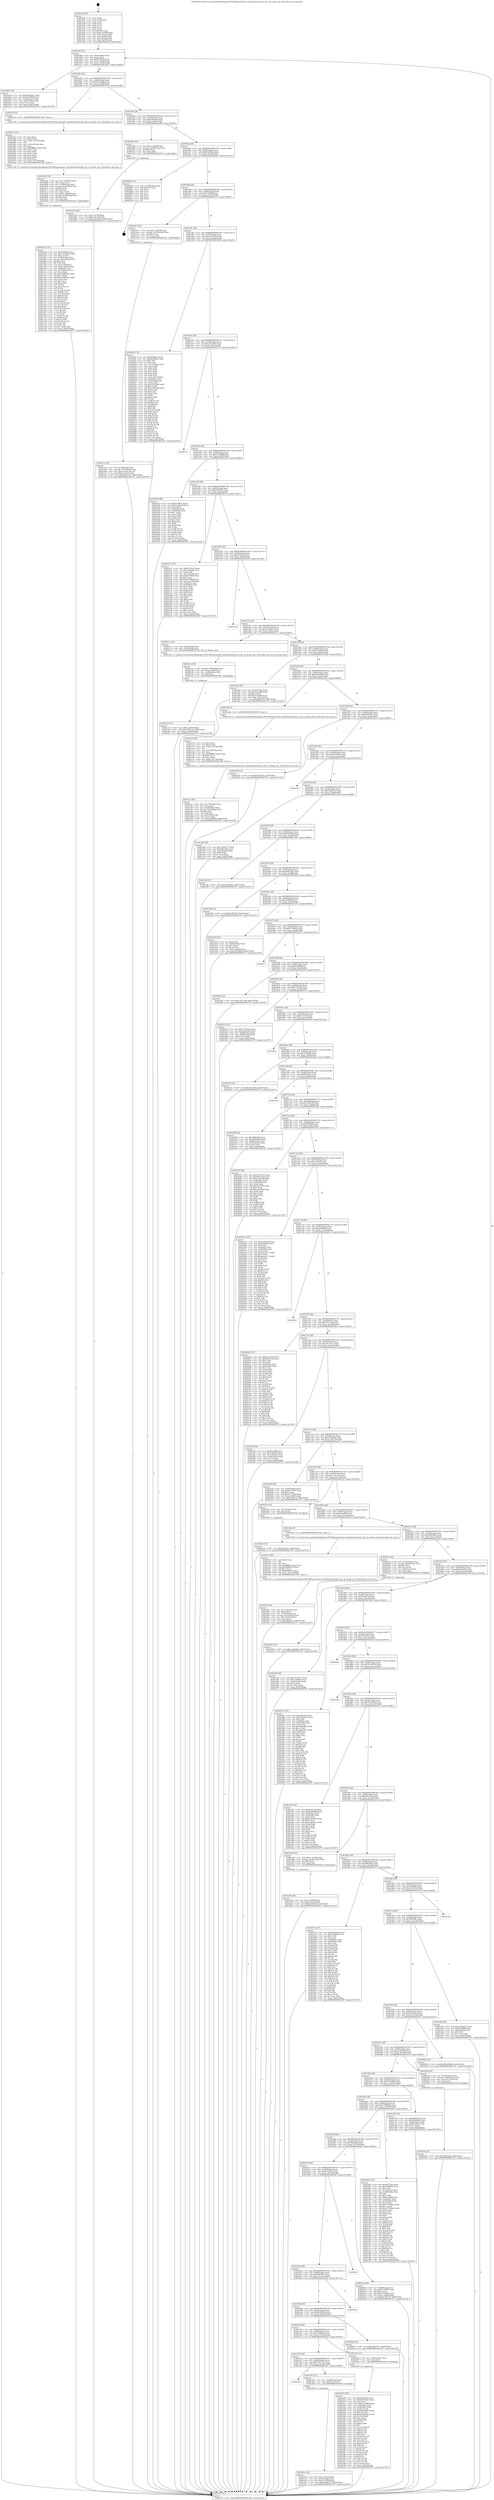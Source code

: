 digraph "0x401430" {
  label = "0x401430 (/mnt/c/Users/mathe/Desktop/tcc/POCII/binaries/extr_linuxfsafsinternal.h_afs_cb_break_sum_Final-ollvm.out::main(0))"
  labelloc = "t"
  node[shape=record]

  Entry [label="",width=0.3,height=0.3,shape=circle,fillcolor=black,style=filled]
  "0x401462" [label="{
     0x401462 [32]\l
     | [instrs]\l
     &nbsp;&nbsp;0x401462 \<+6\>: mov -0x8c(%rbp),%eax\l
     &nbsp;&nbsp;0x401468 \<+2\>: mov %eax,%ecx\l
     &nbsp;&nbsp;0x40146a \<+6\>: sub $0x80c0b7fd,%ecx\l
     &nbsp;&nbsp;0x401470 \<+6\>: mov %eax,-0x90(%rbp)\l
     &nbsp;&nbsp;0x401476 \<+6\>: mov %ecx,-0x94(%rbp)\l
     &nbsp;&nbsp;0x40147c \<+6\>: je 0000000000401b05 \<main+0x6d5\>\l
  }"]
  "0x401b05" [label="{
     0x401b05 [30]\l
     | [instrs]\l
     &nbsp;&nbsp;0x401b05 \<+5\>: mov $0x826f4dd7,%eax\l
     &nbsp;&nbsp;0x401b0a \<+5\>: mov $0xb323998f,%ecx\l
     &nbsp;&nbsp;0x401b0f \<+3\>: mov -0x5c(%rbp),%edx\l
     &nbsp;&nbsp;0x401b12 \<+3\>: cmp -0x50(%rbp),%edx\l
     &nbsp;&nbsp;0x401b15 \<+3\>: cmovl %ecx,%eax\l
     &nbsp;&nbsp;0x401b18 \<+6\>: mov %eax,-0x8c(%rbp)\l
     &nbsp;&nbsp;0x401b1e \<+5\>: jmp 0000000000402797 \<main+0x1367\>\l
  }"]
  "0x401482" [label="{
     0x401482 [28]\l
     | [instrs]\l
     &nbsp;&nbsp;0x401482 \<+5\>: jmp 0000000000401487 \<main+0x57\>\l
     &nbsp;&nbsp;0x401487 \<+6\>: mov -0x90(%rbp),%eax\l
     &nbsp;&nbsp;0x40148d \<+5\>: sub $0x81e82a48,%eax\l
     &nbsp;&nbsp;0x401492 \<+6\>: mov %eax,-0x98(%rbp)\l
     &nbsp;&nbsp;0x401498 \<+6\>: je 0000000000401b79 \<main+0x749\>\l
  }"]
  Exit [label="",width=0.3,height=0.3,shape=circle,fillcolor=black,style=filled,peripheries=2]
  "0x401b79" [label="{
     0x401b79 [5]\l
     | [instrs]\l
     &nbsp;&nbsp;0x401b79 \<+5\>: call 0000000000401160 \<next_i\>\l
     | [calls]\l
     &nbsp;&nbsp;0x401160 \{1\} (/mnt/c/Users/mathe/Desktop/tcc/POCII/binaries/extr_linuxfsafsinternal.h_afs_cb_break_sum_Final-ollvm.out::next_i)\l
  }"]
  "0x40149e" [label="{
     0x40149e [28]\l
     | [instrs]\l
     &nbsp;&nbsp;0x40149e \<+5\>: jmp 00000000004014a3 \<main+0x73\>\l
     &nbsp;&nbsp;0x4014a3 \<+6\>: mov -0x90(%rbp),%eax\l
     &nbsp;&nbsp;0x4014a9 \<+5\>: sub $0x826f4dd7,%eax\l
     &nbsp;&nbsp;0x4014ae \<+6\>: mov %eax,-0x9c(%rbp)\l
     &nbsp;&nbsp;0x4014b4 \<+6\>: je 0000000000401d66 \<main+0x936\>\l
  }"]
  "0x40243e" [label="{
     0x40243e [15]\l
     | [instrs]\l
     &nbsp;&nbsp;0x40243e \<+10\>: movl $0xe3c00a5,-0x8c(%rbp)\l
     &nbsp;&nbsp;0x402448 \<+5\>: jmp 0000000000402797 \<main+0x1367\>\l
  }"]
  "0x401d66" [label="{
     0x401d66 [23]\l
     | [instrs]\l
     &nbsp;&nbsp;0x401d66 \<+7\>: movl $0x1,-0x68(%rbp)\l
     &nbsp;&nbsp;0x401d6d \<+4\>: movslq -0x68(%rbp),%rax\l
     &nbsp;&nbsp;0x401d71 \<+4\>: shl $0x3,%rax\l
     &nbsp;&nbsp;0x401d75 \<+3\>: mov %rax,%rdi\l
     &nbsp;&nbsp;0x401d78 \<+5\>: call 0000000000401050 \<malloc@plt\>\l
     | [calls]\l
     &nbsp;&nbsp;0x401050 \{1\} (unknown)\l
  }"]
  "0x4014ba" [label="{
     0x4014ba [28]\l
     | [instrs]\l
     &nbsp;&nbsp;0x4014ba \<+5\>: jmp 00000000004014bf \<main+0x8f\>\l
     &nbsp;&nbsp;0x4014bf \<+6\>: mov -0x90(%rbp),%eax\l
     &nbsp;&nbsp;0x4014c5 \<+5\>: sub $0x90ed96a6,%eax\l
     &nbsp;&nbsp;0x4014ca \<+6\>: mov %eax,-0xa0(%rbp)\l
     &nbsp;&nbsp;0x4014d0 \<+6\>: je 0000000000402662 \<main+0x1232\>\l
  }"]
  "0x4023fb" [label="{
     0x4023fb [15]\l
     | [instrs]\l
     &nbsp;&nbsp;0x4023fb \<+10\>: movl $0x56bf3abe,-0x8c(%rbp)\l
     &nbsp;&nbsp;0x402405 \<+5\>: jmp 0000000000402797 \<main+0x1367\>\l
  }"]
  "0x402662" [label="{
     0x402662 [21]\l
     | [instrs]\l
     &nbsp;&nbsp;0x402662 \<+3\>: mov -0x38(%rbp),%eax\l
     &nbsp;&nbsp;0x402665 \<+7\>: add $0x168,%rsp\l
     &nbsp;&nbsp;0x40266c \<+1\>: pop %rbx\l
     &nbsp;&nbsp;0x40266d \<+2\>: pop %r12\l
     &nbsp;&nbsp;0x40266f \<+2\>: pop %r13\l
     &nbsp;&nbsp;0x402671 \<+2\>: pop %r14\l
     &nbsp;&nbsp;0x402673 \<+2\>: pop %r15\l
     &nbsp;&nbsp;0x402675 \<+1\>: pop %rbp\l
     &nbsp;&nbsp;0x402676 \<+1\>: ret\l
  }"]
  "0x4014d6" [label="{
     0x4014d6 [28]\l
     | [instrs]\l
     &nbsp;&nbsp;0x4014d6 \<+5\>: jmp 00000000004014db \<main+0xab\>\l
     &nbsp;&nbsp;0x4014db \<+6\>: mov -0x90(%rbp),%eax\l
     &nbsp;&nbsp;0x4014e1 \<+5\>: sub $0x91c698ff,%eax\l
     &nbsp;&nbsp;0x4014e6 \<+6\>: mov %eax,-0xa4(%rbp)\l
     &nbsp;&nbsp;0x4014ec \<+6\>: je 0000000000401eb7 \<main+0xa87\>\l
  }"]
  "0x40230f" [label="{
     0x40230f [165]\l
     | [instrs]\l
     &nbsp;&nbsp;0x40230f \<+5\>: mov $0xde563a6c,%ecx\l
     &nbsp;&nbsp;0x402314 \<+5\>: mov $0xe6287ab2,%edx\l
     &nbsp;&nbsp;0x402319 \<+3\>: mov $0x1,%sil\l
     &nbsp;&nbsp;0x40231c \<+10\>: movl $0x0,-0x88(%rbp)\l
     &nbsp;&nbsp;0x402326 \<+8\>: mov 0x40505c,%r8d\l
     &nbsp;&nbsp;0x40232e \<+8\>: mov 0x405060,%r9d\l
     &nbsp;&nbsp;0x402336 \<+3\>: mov %r8d,%r10d\l
     &nbsp;&nbsp;0x402339 \<+7\>: sub $0x63a2d78f,%r10d\l
     &nbsp;&nbsp;0x402340 \<+4\>: sub $0x1,%r10d\l
     &nbsp;&nbsp;0x402344 \<+7\>: add $0x63a2d78f,%r10d\l
     &nbsp;&nbsp;0x40234b \<+4\>: imul %r10d,%r8d\l
     &nbsp;&nbsp;0x40234f \<+4\>: and $0x1,%r8d\l
     &nbsp;&nbsp;0x402353 \<+4\>: cmp $0x0,%r8d\l
     &nbsp;&nbsp;0x402357 \<+4\>: sete %r11b\l
     &nbsp;&nbsp;0x40235b \<+4\>: cmp $0xa,%r9d\l
     &nbsp;&nbsp;0x40235f \<+3\>: setl %bl\l
     &nbsp;&nbsp;0x402362 \<+3\>: mov %r11b,%r14b\l
     &nbsp;&nbsp;0x402365 \<+4\>: xor $0xff,%r14b\l
     &nbsp;&nbsp;0x402369 \<+3\>: mov %bl,%r15b\l
     &nbsp;&nbsp;0x40236c \<+4\>: xor $0xff,%r15b\l
     &nbsp;&nbsp;0x402370 \<+4\>: xor $0x0,%sil\l
     &nbsp;&nbsp;0x402374 \<+3\>: mov %r14b,%r12b\l
     &nbsp;&nbsp;0x402377 \<+4\>: and $0x0,%r12b\l
     &nbsp;&nbsp;0x40237b \<+3\>: and %sil,%r11b\l
     &nbsp;&nbsp;0x40237e \<+3\>: mov %r15b,%r13b\l
     &nbsp;&nbsp;0x402381 \<+4\>: and $0x0,%r13b\l
     &nbsp;&nbsp;0x402385 \<+3\>: and %sil,%bl\l
     &nbsp;&nbsp;0x402388 \<+3\>: or %r11b,%r12b\l
     &nbsp;&nbsp;0x40238b \<+3\>: or %bl,%r13b\l
     &nbsp;&nbsp;0x40238e \<+3\>: xor %r13b,%r12b\l
     &nbsp;&nbsp;0x402391 \<+3\>: or %r15b,%r14b\l
     &nbsp;&nbsp;0x402394 \<+4\>: xor $0xff,%r14b\l
     &nbsp;&nbsp;0x402398 \<+4\>: or $0x0,%sil\l
     &nbsp;&nbsp;0x40239c \<+3\>: and %sil,%r14b\l
     &nbsp;&nbsp;0x40239f \<+3\>: or %r14b,%r12b\l
     &nbsp;&nbsp;0x4023a2 \<+4\>: test $0x1,%r12b\l
     &nbsp;&nbsp;0x4023a6 \<+3\>: cmovne %edx,%ecx\l
     &nbsp;&nbsp;0x4023a9 \<+6\>: mov %ecx,-0x8c(%rbp)\l
     &nbsp;&nbsp;0x4023af \<+5\>: jmp 0000000000402797 \<main+0x1367\>\l
  }"]
  "0x401eb7" [label="{
     0x401eb7 [23]\l
     | [instrs]\l
     &nbsp;&nbsp;0x401eb7 \<+7\>: movl $0x1,-0x78(%rbp)\l
     &nbsp;&nbsp;0x401ebe \<+4\>: movslq -0x78(%rbp),%rax\l
     &nbsp;&nbsp;0x401ec2 \<+4\>: shl $0x2,%rax\l
     &nbsp;&nbsp;0x401ec6 \<+3\>: mov %rax,%rdi\l
     &nbsp;&nbsp;0x401ec9 \<+5\>: call 0000000000401050 \<malloc@plt\>\l
     | [calls]\l
     &nbsp;&nbsp;0x401050 \{1\} (unknown)\l
  }"]
  "0x4014f2" [label="{
     0x4014f2 [28]\l
     | [instrs]\l
     &nbsp;&nbsp;0x4014f2 \<+5\>: jmp 00000000004014f7 \<main+0xc7\>\l
     &nbsp;&nbsp;0x4014f7 \<+6\>: mov -0x90(%rbp),%eax\l
     &nbsp;&nbsp;0x4014fd \<+5\>: sub $0xa541e47b,%eax\l
     &nbsp;&nbsp;0x401502 \<+6\>: mov %eax,-0xa8(%rbp)\l
     &nbsp;&nbsp;0x401508 \<+6\>: je 0000000000401ff4 \<main+0xbc4\>\l
  }"]
  "0x402243" [label="{
     0x402243 [15]\l
     | [instrs]\l
     &nbsp;&nbsp;0x402243 \<+10\>: movl $0x1a6d39e6,-0x8c(%rbp)\l
     &nbsp;&nbsp;0x40224d \<+5\>: jmp 0000000000402797 \<main+0x1367\>\l
  }"]
  "0x401ff4" [label="{
     0x401ff4 [172]\l
     | [instrs]\l
     &nbsp;&nbsp;0x401ff4 \<+5\>: mov $0xd5de6a7,%eax\l
     &nbsp;&nbsp;0x401ff9 \<+5\>: mov $0x6b0f6d8c,%ecx\l
     &nbsp;&nbsp;0x401ffe \<+2\>: mov $0x1,%dl\l
     &nbsp;&nbsp;0x402000 \<+2\>: xor %esi,%esi\l
     &nbsp;&nbsp;0x402002 \<+3\>: mov -0x7c(%rbp),%edi\l
     &nbsp;&nbsp;0x402005 \<+3\>: mov %esi,%r8d\l
     &nbsp;&nbsp;0x402008 \<+3\>: sub %edi,%r8d\l
     &nbsp;&nbsp;0x40200b \<+2\>: mov %esi,%edi\l
     &nbsp;&nbsp;0x40200d \<+3\>: sub $0x1,%edi\l
     &nbsp;&nbsp;0x402010 \<+3\>: add %edi,%r8d\l
     &nbsp;&nbsp;0x402013 \<+3\>: sub %r8d,%esi\l
     &nbsp;&nbsp;0x402016 \<+3\>: mov %esi,-0x7c(%rbp)\l
     &nbsp;&nbsp;0x402019 \<+7\>: mov 0x40505c,%esi\l
     &nbsp;&nbsp;0x402020 \<+7\>: mov 0x405060,%edi\l
     &nbsp;&nbsp;0x402027 \<+3\>: mov %esi,%r8d\l
     &nbsp;&nbsp;0x40202a \<+7\>: sub $0x378234fd,%r8d\l
     &nbsp;&nbsp;0x402031 \<+4\>: sub $0x1,%r8d\l
     &nbsp;&nbsp;0x402035 \<+7\>: add $0x378234fd,%r8d\l
     &nbsp;&nbsp;0x40203c \<+4\>: imul %r8d,%esi\l
     &nbsp;&nbsp;0x402040 \<+3\>: and $0x1,%esi\l
     &nbsp;&nbsp;0x402043 \<+3\>: cmp $0x0,%esi\l
     &nbsp;&nbsp;0x402046 \<+4\>: sete %r9b\l
     &nbsp;&nbsp;0x40204a \<+3\>: cmp $0xa,%edi\l
     &nbsp;&nbsp;0x40204d \<+4\>: setl %r10b\l
     &nbsp;&nbsp;0x402051 \<+3\>: mov %r9b,%r11b\l
     &nbsp;&nbsp;0x402054 \<+4\>: xor $0xff,%r11b\l
     &nbsp;&nbsp;0x402058 \<+3\>: mov %r10b,%bl\l
     &nbsp;&nbsp;0x40205b \<+3\>: xor $0xff,%bl\l
     &nbsp;&nbsp;0x40205e \<+3\>: xor $0x0,%dl\l
     &nbsp;&nbsp;0x402061 \<+3\>: mov %r11b,%r14b\l
     &nbsp;&nbsp;0x402064 \<+4\>: and $0x0,%r14b\l
     &nbsp;&nbsp;0x402068 \<+3\>: and %dl,%r9b\l
     &nbsp;&nbsp;0x40206b \<+3\>: mov %bl,%r15b\l
     &nbsp;&nbsp;0x40206e \<+4\>: and $0x0,%r15b\l
     &nbsp;&nbsp;0x402072 \<+3\>: and %dl,%r10b\l
     &nbsp;&nbsp;0x402075 \<+3\>: or %r9b,%r14b\l
     &nbsp;&nbsp;0x402078 \<+3\>: or %r10b,%r15b\l
     &nbsp;&nbsp;0x40207b \<+3\>: xor %r15b,%r14b\l
     &nbsp;&nbsp;0x40207e \<+3\>: or %bl,%r11b\l
     &nbsp;&nbsp;0x402081 \<+4\>: xor $0xff,%r11b\l
     &nbsp;&nbsp;0x402085 \<+3\>: or $0x0,%dl\l
     &nbsp;&nbsp;0x402088 \<+3\>: and %dl,%r11b\l
     &nbsp;&nbsp;0x40208b \<+3\>: or %r11b,%r14b\l
     &nbsp;&nbsp;0x40208e \<+4\>: test $0x1,%r14b\l
     &nbsp;&nbsp;0x402092 \<+3\>: cmovne %ecx,%eax\l
     &nbsp;&nbsp;0x402095 \<+6\>: mov %eax,-0x8c(%rbp)\l
     &nbsp;&nbsp;0x40209b \<+5\>: jmp 0000000000402797 \<main+0x1367\>\l
  }"]
  "0x40150e" [label="{
     0x40150e [28]\l
     | [instrs]\l
     &nbsp;&nbsp;0x40150e \<+5\>: jmp 0000000000401513 \<main+0xe3\>\l
     &nbsp;&nbsp;0x401513 \<+6\>: mov -0x90(%rbp),%eax\l
     &nbsp;&nbsp;0x401519 \<+5\>: sub $0xaa0ccb83,%eax\l
     &nbsp;&nbsp;0x40151e \<+6\>: mov %eax,-0xac(%rbp)\l
     &nbsp;&nbsp;0x401524 \<+6\>: je 0000000000402772 \<main+0x1342\>\l
  }"]
  "0x4021e5" [label="{
     0x4021e5 [31]\l
     | [instrs]\l
     &nbsp;&nbsp;0x4021e5 \<+10\>: movl $0x0,-0x84(%rbp)\l
     &nbsp;&nbsp;0x4021ef \<+10\>: movl $0xd76dc7d,-0x8c(%rbp)\l
     &nbsp;&nbsp;0x4021f9 \<+6\>: mov %eax,-0x180(%rbp)\l
     &nbsp;&nbsp;0x4021ff \<+5\>: jmp 0000000000402797 \<main+0x1367\>\l
  }"]
  "0x402772" [label="{
     0x402772\l
  }", style=dashed]
  "0x40152a" [label="{
     0x40152a [28]\l
     | [instrs]\l
     &nbsp;&nbsp;0x40152a \<+5\>: jmp 000000000040152f \<main+0xff\>\l
     &nbsp;&nbsp;0x40152f \<+6\>: mov -0x90(%rbp),%eax\l
     &nbsp;&nbsp;0x401535 \<+5\>: sub $0xb323998f,%eax\l
     &nbsp;&nbsp;0x40153a \<+6\>: mov %eax,-0xb0(%rbp)\l
     &nbsp;&nbsp;0x401540 \<+6\>: je 0000000000401b23 \<main+0x6f3\>\l
  }"]
  "0x4021ce" [label="{
     0x4021ce [23]\l
     | [instrs]\l
     &nbsp;&nbsp;0x4021ce \<+10\>: movabs $0x4030b6,%rdi\l
     &nbsp;&nbsp;0x4021d8 \<+3\>: mov %eax,-0x80(%rbp)\l
     &nbsp;&nbsp;0x4021db \<+3\>: mov -0x80(%rbp),%esi\l
     &nbsp;&nbsp;0x4021de \<+2\>: mov $0x0,%al\l
     &nbsp;&nbsp;0x4021e0 \<+5\>: call 0000000000401040 \<printf@plt\>\l
     | [calls]\l
     &nbsp;&nbsp;0x401040 \{1\} (unknown)\l
  }"]
  "0x401b23" [label="{
     0x401b23 [86]\l
     | [instrs]\l
     &nbsp;&nbsp;0x401b23 \<+5\>: mov $0xf7e58fee,%eax\l
     &nbsp;&nbsp;0x401b28 \<+5\>: mov $0x81e82a48,%ecx\l
     &nbsp;&nbsp;0x401b2d \<+2\>: xor %edx,%edx\l
     &nbsp;&nbsp;0x401b2f \<+7\>: mov 0x40505c,%esi\l
     &nbsp;&nbsp;0x401b36 \<+7\>: mov 0x405060,%edi\l
     &nbsp;&nbsp;0x401b3d \<+3\>: sub $0x1,%edx\l
     &nbsp;&nbsp;0x401b40 \<+3\>: mov %esi,%r8d\l
     &nbsp;&nbsp;0x401b43 \<+3\>: add %edx,%r8d\l
     &nbsp;&nbsp;0x401b46 \<+4\>: imul %r8d,%esi\l
     &nbsp;&nbsp;0x401b4a \<+3\>: and $0x1,%esi\l
     &nbsp;&nbsp;0x401b4d \<+3\>: cmp $0x0,%esi\l
     &nbsp;&nbsp;0x401b50 \<+4\>: sete %r9b\l
     &nbsp;&nbsp;0x401b54 \<+3\>: cmp $0xa,%edi\l
     &nbsp;&nbsp;0x401b57 \<+4\>: setl %r10b\l
     &nbsp;&nbsp;0x401b5b \<+3\>: mov %r9b,%r11b\l
     &nbsp;&nbsp;0x401b5e \<+3\>: and %r10b,%r11b\l
     &nbsp;&nbsp;0x401b61 \<+3\>: xor %r10b,%r9b\l
     &nbsp;&nbsp;0x401b64 \<+3\>: or %r9b,%r11b\l
     &nbsp;&nbsp;0x401b67 \<+4\>: test $0x1,%r11b\l
     &nbsp;&nbsp;0x401b6b \<+3\>: cmovne %ecx,%eax\l
     &nbsp;&nbsp;0x401b6e \<+6\>: mov %eax,-0x8c(%rbp)\l
     &nbsp;&nbsp;0x401b74 \<+5\>: jmp 0000000000402797 \<main+0x1367\>\l
  }"]
  "0x401546" [label="{
     0x401546 [28]\l
     | [instrs]\l
     &nbsp;&nbsp;0x401546 \<+5\>: jmp 000000000040154b \<main+0x11b\>\l
     &nbsp;&nbsp;0x40154b \<+6\>: mov -0x90(%rbp),%eax\l
     &nbsp;&nbsp;0x401551 \<+5\>: sub $0xb5f3b750,%eax\l
     &nbsp;&nbsp;0x401556 \<+6\>: mov %eax,-0xb4(%rbp)\l
     &nbsp;&nbsp;0x40155c \<+6\>: je 0000000000402147 \<main+0xd17\>\l
  }"]
  "0x401f3b" [label="{
     0x401f3b [38]\l
     | [instrs]\l
     &nbsp;&nbsp;0x401f3b \<+6\>: mov -0x17c(%rbp),%ecx\l
     &nbsp;&nbsp;0x401f41 \<+3\>: imul %eax,%ecx\l
     &nbsp;&nbsp;0x401f44 \<+4\>: mov -0x70(%rbp),%rsi\l
     &nbsp;&nbsp;0x401f48 \<+4\>: movslq -0x74(%rbp),%rdi\l
     &nbsp;&nbsp;0x401f4c \<+4\>: mov (%rsi,%rdi,8),%rsi\l
     &nbsp;&nbsp;0x401f50 \<+2\>: mov %ecx,(%rsi)\l
     &nbsp;&nbsp;0x401f52 \<+10\>: movl $0x29ed8c79,-0x8c(%rbp)\l
     &nbsp;&nbsp;0x401f5c \<+5\>: jmp 0000000000402797 \<main+0x1367\>\l
  }"]
  "0x402147" [label="{
     0x402147 [107]\l
     | [instrs]\l
     &nbsp;&nbsp;0x402147 \<+5\>: mov $0xb7c03e1f,%eax\l
     &nbsp;&nbsp;0x40214c \<+5\>: mov $0x753be4b,%ecx\l
     &nbsp;&nbsp;0x402151 \<+2\>: xor %edx,%edx\l
     &nbsp;&nbsp;0x402153 \<+3\>: mov -0x74(%rbp),%esi\l
     &nbsp;&nbsp;0x402156 \<+6\>: sub $0xb637fb2d,%esi\l
     &nbsp;&nbsp;0x40215c \<+3\>: add $0x1,%esi\l
     &nbsp;&nbsp;0x40215f \<+6\>: add $0xb637fb2d,%esi\l
     &nbsp;&nbsp;0x402165 \<+3\>: mov %esi,-0x74(%rbp)\l
     &nbsp;&nbsp;0x402168 \<+7\>: mov 0x40505c,%esi\l
     &nbsp;&nbsp;0x40216f \<+7\>: mov 0x405060,%edi\l
     &nbsp;&nbsp;0x402176 \<+3\>: sub $0x1,%edx\l
     &nbsp;&nbsp;0x402179 \<+3\>: mov %esi,%r8d\l
     &nbsp;&nbsp;0x40217c \<+3\>: add %edx,%r8d\l
     &nbsp;&nbsp;0x40217f \<+4\>: imul %r8d,%esi\l
     &nbsp;&nbsp;0x402183 \<+3\>: and $0x1,%esi\l
     &nbsp;&nbsp;0x402186 \<+3\>: cmp $0x0,%esi\l
     &nbsp;&nbsp;0x402189 \<+4\>: sete %r9b\l
     &nbsp;&nbsp;0x40218d \<+3\>: cmp $0xa,%edi\l
     &nbsp;&nbsp;0x402190 \<+4\>: setl %r10b\l
     &nbsp;&nbsp;0x402194 \<+3\>: mov %r9b,%r11b\l
     &nbsp;&nbsp;0x402197 \<+3\>: and %r10b,%r11b\l
     &nbsp;&nbsp;0x40219a \<+3\>: xor %r10b,%r9b\l
     &nbsp;&nbsp;0x40219d \<+3\>: or %r9b,%r11b\l
     &nbsp;&nbsp;0x4021a0 \<+4\>: test $0x1,%r11b\l
     &nbsp;&nbsp;0x4021a4 \<+3\>: cmovne %ecx,%eax\l
     &nbsp;&nbsp;0x4021a7 \<+6\>: mov %eax,-0x8c(%rbp)\l
     &nbsp;&nbsp;0x4021ad \<+5\>: jmp 0000000000402797 \<main+0x1367\>\l
  }"]
  "0x401562" [label="{
     0x401562 [28]\l
     | [instrs]\l
     &nbsp;&nbsp;0x401562 \<+5\>: jmp 0000000000401567 \<main+0x137\>\l
     &nbsp;&nbsp;0x401567 \<+6\>: mov -0x90(%rbp),%eax\l
     &nbsp;&nbsp;0x40156d \<+5\>: sub $0xb7c03e1f,%eax\l
     &nbsp;&nbsp;0x401572 \<+6\>: mov %eax,-0xb8(%rbp)\l
     &nbsp;&nbsp;0x401578 \<+6\>: je 0000000000402729 \<main+0x12f9\>\l
  }"]
  "0x401f13" [label="{
     0x401f13 [40]\l
     | [instrs]\l
     &nbsp;&nbsp;0x401f13 \<+5\>: mov $0x2,%ecx\l
     &nbsp;&nbsp;0x401f18 \<+1\>: cltd\l
     &nbsp;&nbsp;0x401f19 \<+2\>: idiv %ecx\l
     &nbsp;&nbsp;0x401f1b \<+6\>: imul $0xfffffffe,%edx,%ecx\l
     &nbsp;&nbsp;0x401f21 \<+6\>: add $0xd0894e79,%ecx\l
     &nbsp;&nbsp;0x401f27 \<+3\>: add $0x1,%ecx\l
     &nbsp;&nbsp;0x401f2a \<+6\>: sub $0xd0894e79,%ecx\l
     &nbsp;&nbsp;0x401f30 \<+6\>: mov %ecx,-0x17c(%rbp)\l
     &nbsp;&nbsp;0x401f36 \<+5\>: call 0000000000401160 \<next_i\>\l
     | [calls]\l
     &nbsp;&nbsp;0x401160 \{1\} (/mnt/c/Users/mathe/Desktop/tcc/POCII/binaries/extr_linuxfsafsinternal.h_afs_cb_break_sum_Final-ollvm.out::next_i)\l
  }"]
  "0x402729" [label="{
     0x402729\l
  }", style=dashed]
  "0x40157e" [label="{
     0x40157e [28]\l
     | [instrs]\l
     &nbsp;&nbsp;0x40157e \<+5\>: jmp 0000000000401583 \<main+0x153\>\l
     &nbsp;&nbsp;0x401583 \<+6\>: mov -0x90(%rbp),%eax\l
     &nbsp;&nbsp;0x401589 \<+5\>: sub $0xcedea831,%eax\l
     &nbsp;&nbsp;0x40158e \<+6\>: mov %eax,-0xbc(%rbp)\l
     &nbsp;&nbsp;0x401594 \<+6\>: je 00000000004021c1 \<main+0xd91\>\l
  }"]
  "0x401ece" [label="{
     0x401ece [34]\l
     | [instrs]\l
     &nbsp;&nbsp;0x401ece \<+4\>: mov -0x70(%rbp),%rdi\l
     &nbsp;&nbsp;0x401ed2 \<+4\>: movslq -0x74(%rbp),%rcx\l
     &nbsp;&nbsp;0x401ed6 \<+4\>: mov %rax,(%rdi,%rcx,8)\l
     &nbsp;&nbsp;0x401eda \<+7\>: movl $0x0,-0x7c(%rbp)\l
     &nbsp;&nbsp;0x401ee1 \<+10\>: movl $0x14b77c51,-0x8c(%rbp)\l
     &nbsp;&nbsp;0x401eeb \<+5\>: jmp 0000000000402797 \<main+0x1367\>\l
  }"]
  "0x4021c1" [label="{
     0x4021c1 [13]\l
     | [instrs]\l
     &nbsp;&nbsp;0x4021c1 \<+4\>: mov -0x58(%rbp),%rdi\l
     &nbsp;&nbsp;0x4021c5 \<+4\>: mov -0x70(%rbp),%rsi\l
     &nbsp;&nbsp;0x4021c9 \<+5\>: call 00000000004013f0 \<afs_cb_break_sum\>\l
     | [calls]\l
     &nbsp;&nbsp;0x4013f0 \{1\} (/mnt/c/Users/mathe/Desktop/tcc/POCII/binaries/extr_linuxfsafsinternal.h_afs_cb_break_sum_Final-ollvm.out::afs_cb_break_sum)\l
  }"]
  "0x40159a" [label="{
     0x40159a [28]\l
     | [instrs]\l
     &nbsp;&nbsp;0x40159a \<+5\>: jmp 000000000040159f \<main+0x16f\>\l
     &nbsp;&nbsp;0x40159f \<+6\>: mov -0x90(%rbp),%eax\l
     &nbsp;&nbsp;0x4015a5 \<+5\>: sub $0xd12d58cf,%eax\l
     &nbsp;&nbsp;0x4015aa \<+6\>: mov %eax,-0xc0(%rbp)\l
     &nbsp;&nbsp;0x4015b0 \<+6\>: je 0000000000401d44 \<main+0x914\>\l
  }"]
  "0x401d7d" [label="{
     0x401d7d [26]\l
     | [instrs]\l
     &nbsp;&nbsp;0x401d7d \<+4\>: mov %rax,-0x70(%rbp)\l
     &nbsp;&nbsp;0x401d81 \<+7\>: movl $0x0,-0x74(%rbp)\l
     &nbsp;&nbsp;0x401d88 \<+10\>: movl $0x32ac8392,-0x8c(%rbp)\l
     &nbsp;&nbsp;0x401d92 \<+5\>: jmp 0000000000402797 \<main+0x1367\>\l
  }"]
  "0x401d44" [label="{
     0x401d44 [34]\l
     | [instrs]\l
     &nbsp;&nbsp;0x401d44 \<+3\>: mov -0x5c(%rbp),%eax\l
     &nbsp;&nbsp;0x401d47 \<+5\>: sub $0x22caedf6,%eax\l
     &nbsp;&nbsp;0x401d4c \<+3\>: add $0x1,%eax\l
     &nbsp;&nbsp;0x401d4f \<+5\>: add $0x22caedf6,%eax\l
     &nbsp;&nbsp;0x401d54 \<+3\>: mov %eax,-0x5c(%rbp)\l
     &nbsp;&nbsp;0x401d57 \<+10\>: movl $0x80c0b7fd,-0x8c(%rbp)\l
     &nbsp;&nbsp;0x401d61 \<+5\>: jmp 0000000000402797 \<main+0x1367\>\l
  }"]
  "0x4015b6" [label="{
     0x4015b6 [28]\l
     | [instrs]\l
     &nbsp;&nbsp;0x4015b6 \<+5\>: jmp 00000000004015bb \<main+0x18b\>\l
     &nbsp;&nbsp;0x4015bb \<+6\>: mov -0x90(%rbp),%eax\l
     &nbsp;&nbsp;0x4015c1 \<+5\>: sub $0xd40eb6d0,%eax\l
     &nbsp;&nbsp;0x4015c6 \<+6\>: mov %eax,-0xc4(%rbp)\l
     &nbsp;&nbsp;0x4015cc \<+6\>: je 0000000000401cbb \<main+0x88b\>\l
  }"]
  "0x401cec" [label="{
     0x401cec [45]\l
     | [instrs]\l
     &nbsp;&nbsp;0x401cec \<+6\>: mov -0x178(%rbp),%ecx\l
     &nbsp;&nbsp;0x401cf2 \<+3\>: imul %eax,%ecx\l
     &nbsp;&nbsp;0x401cf5 \<+4\>: mov -0x58(%rbp),%rdi\l
     &nbsp;&nbsp;0x401cf9 \<+4\>: movslq -0x5c(%rbp),%r8\l
     &nbsp;&nbsp;0x401cfd \<+4\>: shl $0x4,%r8\l
     &nbsp;&nbsp;0x401d01 \<+3\>: add %r8,%rdi\l
     &nbsp;&nbsp;0x401d04 \<+4\>: mov 0x8(%rdi),%rdi\l
     &nbsp;&nbsp;0x401d08 \<+2\>: mov %ecx,(%rdi)\l
     &nbsp;&nbsp;0x401d0a \<+10\>: movl $0xeaf9f94f,-0x8c(%rbp)\l
     &nbsp;&nbsp;0x401d14 \<+5\>: jmp 0000000000402797 \<main+0x1367\>\l
  }"]
  "0x401cbb" [label="{
     0x401cbb [5]\l
     | [instrs]\l
     &nbsp;&nbsp;0x401cbb \<+5\>: call 0000000000401160 \<next_i\>\l
     | [calls]\l
     &nbsp;&nbsp;0x401160 \{1\} (/mnt/c/Users/mathe/Desktop/tcc/POCII/binaries/extr_linuxfsafsinternal.h_afs_cb_break_sum_Final-ollvm.out::next_i)\l
  }"]
  "0x4015d2" [label="{
     0x4015d2 [28]\l
     | [instrs]\l
     &nbsp;&nbsp;0x4015d2 \<+5\>: jmp 00000000004015d7 \<main+0x1a7\>\l
     &nbsp;&nbsp;0x4015d7 \<+6\>: mov -0x90(%rbp),%eax\l
     &nbsp;&nbsp;0x4015dd \<+5\>: sub $0xdd481281,%eax\l
     &nbsp;&nbsp;0x4015e2 \<+6\>: mov %eax,-0xc8(%rbp)\l
     &nbsp;&nbsp;0x4015e8 \<+6\>: je 0000000000401d35 \<main+0x905\>\l
  }"]
  "0x401cc0" [label="{
     0x401cc0 [44]\l
     | [instrs]\l
     &nbsp;&nbsp;0x401cc0 \<+2\>: xor %ecx,%ecx\l
     &nbsp;&nbsp;0x401cc2 \<+5\>: mov $0x2,%edx\l
     &nbsp;&nbsp;0x401cc7 \<+6\>: mov %edx,-0x174(%rbp)\l
     &nbsp;&nbsp;0x401ccd \<+1\>: cltd\l
     &nbsp;&nbsp;0x401cce \<+6\>: mov -0x174(%rbp),%esi\l
     &nbsp;&nbsp;0x401cd4 \<+2\>: idiv %esi\l
     &nbsp;&nbsp;0x401cd6 \<+6\>: imul $0xfffffffe,%edx,%edx\l
     &nbsp;&nbsp;0x401cdc \<+3\>: sub $0x1,%ecx\l
     &nbsp;&nbsp;0x401cdf \<+2\>: sub %ecx,%edx\l
     &nbsp;&nbsp;0x401ce1 \<+6\>: mov %edx,-0x178(%rbp)\l
     &nbsp;&nbsp;0x401ce7 \<+5\>: call 0000000000401160 \<next_i\>\l
     | [calls]\l
     &nbsp;&nbsp;0x401160 \{1\} (/mnt/c/Users/mathe/Desktop/tcc/POCII/binaries/extr_linuxfsafsinternal.h_afs_cb_break_sum_Final-ollvm.out::next_i)\l
  }"]
  "0x401d35" [label="{
     0x401d35 [15]\l
     | [instrs]\l
     &nbsp;&nbsp;0x401d35 \<+10\>: movl $0xd12d58cf,-0x8c(%rbp)\l
     &nbsp;&nbsp;0x401d3f \<+5\>: jmp 0000000000402797 \<main+0x1367\>\l
  }"]
  "0x4015ee" [label="{
     0x4015ee [28]\l
     | [instrs]\l
     &nbsp;&nbsp;0x4015ee \<+5\>: jmp 00000000004015f3 \<main+0x1c3\>\l
     &nbsp;&nbsp;0x4015f3 \<+6\>: mov -0x90(%rbp),%eax\l
     &nbsp;&nbsp;0x4015f9 \<+5\>: sub $0xde563a6c,%eax\l
     &nbsp;&nbsp;0x4015fe \<+6\>: mov %eax,-0xcc(%rbp)\l
     &nbsp;&nbsp;0x401604 \<+6\>: je 000000000040274d \<main+0x131d\>\l
  }"]
  "0x401be4" [label="{
     0x401be4 [170]\l
     | [instrs]\l
     &nbsp;&nbsp;0x401be4 \<+5\>: mov $0xf7e58fee,%ecx\l
     &nbsp;&nbsp;0x401be9 \<+5\>: mov $0xe479d54d,%edx\l
     &nbsp;&nbsp;0x401bee \<+3\>: mov $0x1,%r10b\l
     &nbsp;&nbsp;0x401bf1 \<+4\>: mov -0x58(%rbp),%rdi\l
     &nbsp;&nbsp;0x401bf5 \<+4\>: movslq -0x5c(%rbp),%r8\l
     &nbsp;&nbsp;0x401bf9 \<+4\>: shl $0x4,%r8\l
     &nbsp;&nbsp;0x401bfd \<+3\>: add %r8,%rdi\l
     &nbsp;&nbsp;0x401c00 \<+4\>: mov %rax,0x8(%rdi)\l
     &nbsp;&nbsp;0x401c04 \<+7\>: movl $0x0,-0x64(%rbp)\l
     &nbsp;&nbsp;0x401c0b \<+7\>: mov 0x40505c,%esi\l
     &nbsp;&nbsp;0x401c12 \<+8\>: mov 0x405060,%r11d\l
     &nbsp;&nbsp;0x401c1a \<+2\>: mov %esi,%ebx\l
     &nbsp;&nbsp;0x401c1c \<+6\>: sub $0x1589b282,%ebx\l
     &nbsp;&nbsp;0x401c22 \<+3\>: sub $0x1,%ebx\l
     &nbsp;&nbsp;0x401c25 \<+6\>: add $0x1589b282,%ebx\l
     &nbsp;&nbsp;0x401c2b \<+3\>: imul %ebx,%esi\l
     &nbsp;&nbsp;0x401c2e \<+3\>: and $0x1,%esi\l
     &nbsp;&nbsp;0x401c31 \<+3\>: cmp $0x0,%esi\l
     &nbsp;&nbsp;0x401c34 \<+4\>: sete %r14b\l
     &nbsp;&nbsp;0x401c38 \<+4\>: cmp $0xa,%r11d\l
     &nbsp;&nbsp;0x401c3c \<+4\>: setl %r15b\l
     &nbsp;&nbsp;0x401c40 \<+3\>: mov %r14b,%r12b\l
     &nbsp;&nbsp;0x401c43 \<+4\>: xor $0xff,%r12b\l
     &nbsp;&nbsp;0x401c47 \<+3\>: mov %r15b,%r13b\l
     &nbsp;&nbsp;0x401c4a \<+4\>: xor $0xff,%r13b\l
     &nbsp;&nbsp;0x401c4e \<+4\>: xor $0x0,%r10b\l
     &nbsp;&nbsp;0x401c52 \<+3\>: mov %r12b,%al\l
     &nbsp;&nbsp;0x401c55 \<+2\>: and $0x0,%al\l
     &nbsp;&nbsp;0x401c57 \<+3\>: and %r10b,%r14b\l
     &nbsp;&nbsp;0x401c5a \<+3\>: mov %r13b,%sil\l
     &nbsp;&nbsp;0x401c5d \<+4\>: and $0x0,%sil\l
     &nbsp;&nbsp;0x401c61 \<+3\>: and %r10b,%r15b\l
     &nbsp;&nbsp;0x401c64 \<+3\>: or %r14b,%al\l
     &nbsp;&nbsp;0x401c67 \<+3\>: or %r15b,%sil\l
     &nbsp;&nbsp;0x401c6a \<+3\>: xor %sil,%al\l
     &nbsp;&nbsp;0x401c6d \<+3\>: or %r13b,%r12b\l
     &nbsp;&nbsp;0x401c70 \<+4\>: xor $0xff,%r12b\l
     &nbsp;&nbsp;0x401c74 \<+4\>: or $0x0,%r10b\l
     &nbsp;&nbsp;0x401c78 \<+3\>: and %r10b,%r12b\l
     &nbsp;&nbsp;0x401c7b \<+3\>: or %r12b,%al\l
     &nbsp;&nbsp;0x401c7e \<+2\>: test $0x1,%al\l
     &nbsp;&nbsp;0x401c80 \<+3\>: cmovne %edx,%ecx\l
     &nbsp;&nbsp;0x401c83 \<+6\>: mov %ecx,-0x8c(%rbp)\l
     &nbsp;&nbsp;0x401c89 \<+5\>: jmp 0000000000402797 \<main+0x1367\>\l
  }"]
  "0x40274d" [label="{
     0x40274d\l
  }", style=dashed]
  "0x40160a" [label="{
     0x40160a [28]\l
     | [instrs]\l
     &nbsp;&nbsp;0x40160a \<+5\>: jmp 000000000040160f \<main+0x1df\>\l
     &nbsp;&nbsp;0x40160f \<+6\>: mov -0x90(%rbp),%eax\l
     &nbsp;&nbsp;0x401615 \<+5\>: sub $0xe2ddb713,%eax\l
     &nbsp;&nbsp;0x40161a \<+6\>: mov %eax,-0xd0(%rbp)\l
     &nbsp;&nbsp;0x401620 \<+6\>: je 0000000000401ab6 \<main+0x686\>\l
  }"]
  "0x401bb2" [label="{
     0x401bb2 [50]\l
     | [instrs]\l
     &nbsp;&nbsp;0x401bb2 \<+6\>: mov -0x170(%rbp),%ecx\l
     &nbsp;&nbsp;0x401bb8 \<+3\>: imul %eax,%ecx\l
     &nbsp;&nbsp;0x401bbb \<+4\>: mov -0x58(%rbp),%r8\l
     &nbsp;&nbsp;0x401bbf \<+4\>: movslq -0x5c(%rbp),%r9\l
     &nbsp;&nbsp;0x401bc3 \<+4\>: shl $0x4,%r9\l
     &nbsp;&nbsp;0x401bc7 \<+3\>: add %r9,%r8\l
     &nbsp;&nbsp;0x401bca \<+3\>: mov %ecx,(%r8)\l
     &nbsp;&nbsp;0x401bcd \<+7\>: movl $0x1,-0x60(%rbp)\l
     &nbsp;&nbsp;0x401bd4 \<+4\>: movslq -0x60(%rbp),%r8\l
     &nbsp;&nbsp;0x401bd8 \<+4\>: shl $0x2,%r8\l
     &nbsp;&nbsp;0x401bdc \<+3\>: mov %r8,%rdi\l
     &nbsp;&nbsp;0x401bdf \<+5\>: call 0000000000401050 \<malloc@plt\>\l
     | [calls]\l
     &nbsp;&nbsp;0x401050 \{1\} (unknown)\l
  }"]
  "0x401ab6" [label="{
     0x401ab6 [30]\l
     | [instrs]\l
     &nbsp;&nbsp;0x401ab6 \<+5\>: mov $0x31621d77,%eax\l
     &nbsp;&nbsp;0x401abb \<+5\>: mov $0x36f17b4a,%ecx\l
     &nbsp;&nbsp;0x401ac0 \<+3\>: mov -0x30(%rbp),%edx\l
     &nbsp;&nbsp;0x401ac3 \<+3\>: cmp $0x0,%edx\l
     &nbsp;&nbsp;0x401ac6 \<+3\>: cmove %ecx,%eax\l
     &nbsp;&nbsp;0x401ac9 \<+6\>: mov %eax,-0x8c(%rbp)\l
     &nbsp;&nbsp;0x401acf \<+5\>: jmp 0000000000402797 \<main+0x1367\>\l
  }"]
  "0x401626" [label="{
     0x401626 [28]\l
     | [instrs]\l
     &nbsp;&nbsp;0x401626 \<+5\>: jmp 000000000040162b \<main+0x1fb\>\l
     &nbsp;&nbsp;0x40162b \<+6\>: mov -0x90(%rbp),%eax\l
     &nbsp;&nbsp;0x401631 \<+5\>: sub $0xe479d54d,%eax\l
     &nbsp;&nbsp;0x401636 \<+6\>: mov %eax,-0xd4(%rbp)\l
     &nbsp;&nbsp;0x40163c \<+6\>: je 0000000000401c8e \<main+0x85e\>\l
  }"]
  "0x401b7e" [label="{
     0x401b7e [52]\l
     | [instrs]\l
     &nbsp;&nbsp;0x401b7e \<+2\>: xor %ecx,%ecx\l
     &nbsp;&nbsp;0x401b80 \<+5\>: mov $0x2,%edx\l
     &nbsp;&nbsp;0x401b85 \<+6\>: mov %edx,-0x16c(%rbp)\l
     &nbsp;&nbsp;0x401b8b \<+1\>: cltd\l
     &nbsp;&nbsp;0x401b8c \<+6\>: mov -0x16c(%rbp),%esi\l
     &nbsp;&nbsp;0x401b92 \<+2\>: idiv %esi\l
     &nbsp;&nbsp;0x401b94 \<+6\>: imul $0xfffffffe,%edx,%edx\l
     &nbsp;&nbsp;0x401b9a \<+2\>: mov %ecx,%edi\l
     &nbsp;&nbsp;0x401b9c \<+2\>: sub %edx,%edi\l
     &nbsp;&nbsp;0x401b9e \<+2\>: mov %ecx,%edx\l
     &nbsp;&nbsp;0x401ba0 \<+3\>: sub $0x1,%edx\l
     &nbsp;&nbsp;0x401ba3 \<+2\>: add %edx,%edi\l
     &nbsp;&nbsp;0x401ba5 \<+2\>: sub %edi,%ecx\l
     &nbsp;&nbsp;0x401ba7 \<+6\>: mov %ecx,-0x170(%rbp)\l
     &nbsp;&nbsp;0x401bad \<+5\>: call 0000000000401160 \<next_i\>\l
     | [calls]\l
     &nbsp;&nbsp;0x401160 \{1\} (/mnt/c/Users/mathe/Desktop/tcc/POCII/binaries/extr_linuxfsafsinternal.h_afs_cb_break_sum_Final-ollvm.out::next_i)\l
  }"]
  "0x401c8e" [label="{
     0x401c8e [15]\l
     | [instrs]\l
     &nbsp;&nbsp;0x401c8e \<+10\>: movl $0x5192d8ed,-0x8c(%rbp)\l
     &nbsp;&nbsp;0x401c98 \<+5\>: jmp 0000000000402797 \<main+0x1367\>\l
  }"]
  "0x401642" [label="{
     0x401642 [28]\l
     | [instrs]\l
     &nbsp;&nbsp;0x401642 \<+5\>: jmp 0000000000401647 \<main+0x217\>\l
     &nbsp;&nbsp;0x401647 \<+6\>: mov -0x90(%rbp),%eax\l
     &nbsp;&nbsp;0x40164d \<+5\>: sub $0xe6287ab2,%eax\l
     &nbsp;&nbsp;0x401652 \<+6\>: mov %eax,-0xd8(%rbp)\l
     &nbsp;&nbsp;0x401658 \<+6\>: je 00000000004023b4 \<main+0xf84\>\l
  }"]
  "0x401aeb" [label="{
     0x401aeb [26]\l
     | [instrs]\l
     &nbsp;&nbsp;0x401aeb \<+4\>: mov %rax,-0x58(%rbp)\l
     &nbsp;&nbsp;0x401aef \<+7\>: movl $0x0,-0x5c(%rbp)\l
     &nbsp;&nbsp;0x401af6 \<+10\>: movl $0x80c0b7fd,-0x8c(%rbp)\l
     &nbsp;&nbsp;0x401b00 \<+5\>: jmp 0000000000402797 \<main+0x1367\>\l
  }"]
  "0x4023b4" [label="{
     0x4023b4 [15]\l
     | [instrs]\l
     &nbsp;&nbsp;0x4023b4 \<+10\>: movl $0xfc795725,-0x8c(%rbp)\l
     &nbsp;&nbsp;0x4023be \<+5\>: jmp 0000000000402797 \<main+0x1367\>\l
  }"]
  "0x40165e" [label="{
     0x40165e [28]\l
     | [instrs]\l
     &nbsp;&nbsp;0x40165e \<+5\>: jmp 0000000000401663 \<main+0x233\>\l
     &nbsp;&nbsp;0x401663 \<+6\>: mov -0x90(%rbp),%eax\l
     &nbsp;&nbsp;0x401669 \<+5\>: sub $0xeaf9f94f,%eax\l
     &nbsp;&nbsp;0x40166e \<+6\>: mov %eax,-0xdc(%rbp)\l
     &nbsp;&nbsp;0x401674 \<+6\>: je 0000000000401d19 \<main+0x8e9\>\l
  }"]
  "0x401a9e" [label="{
     0x401a9e [24]\l
     | [instrs]\l
     &nbsp;&nbsp;0x401a9e \<+3\>: mov %eax,-0x4c(%rbp)\l
     &nbsp;&nbsp;0x401aa1 \<+3\>: mov -0x4c(%rbp),%eax\l
     &nbsp;&nbsp;0x401aa4 \<+3\>: mov %eax,-0x30(%rbp)\l
     &nbsp;&nbsp;0x401aa7 \<+10\>: movl $0xe2ddb713,-0x8c(%rbp)\l
     &nbsp;&nbsp;0x401ab1 \<+5\>: jmp 0000000000402797 \<main+0x1367\>\l
  }"]
  "0x401d19" [label="{
     0x401d19 [28]\l
     | [instrs]\l
     &nbsp;&nbsp;0x401d19 \<+2\>: xor %eax,%eax\l
     &nbsp;&nbsp;0x401d1b \<+3\>: mov -0x64(%rbp),%ecx\l
     &nbsp;&nbsp;0x401d1e \<+3\>: sub $0x1,%eax\l
     &nbsp;&nbsp;0x401d21 \<+2\>: sub %eax,%ecx\l
     &nbsp;&nbsp;0x401d23 \<+3\>: mov %ecx,-0x64(%rbp)\l
     &nbsp;&nbsp;0x401d26 \<+10\>: movl $0x5192d8ed,-0x8c(%rbp)\l
     &nbsp;&nbsp;0x401d30 \<+5\>: jmp 0000000000402797 \<main+0x1367\>\l
  }"]
  "0x40167a" [label="{
     0x40167a [28]\l
     | [instrs]\l
     &nbsp;&nbsp;0x40167a \<+5\>: jmp 000000000040167f \<main+0x24f\>\l
     &nbsp;&nbsp;0x40167f \<+6\>: mov -0x90(%rbp),%eax\l
     &nbsp;&nbsp;0x401685 \<+5\>: sub $0xf7e58fee,%eax\l
     &nbsp;&nbsp;0x40168a \<+6\>: mov %eax,-0xe0(%rbp)\l
     &nbsp;&nbsp;0x401690 \<+6\>: je 0000000000402677 \<main+0x1247\>\l
  }"]
  "0x401a4e" [label="{
     0x401a4e\l
  }", style=dashed]
  "0x402677" [label="{
     0x402677\l
  }", style=dashed]
  "0x401696" [label="{
     0x401696 [28]\l
     | [instrs]\l
     &nbsp;&nbsp;0x401696 \<+5\>: jmp 000000000040169b \<main+0x26b\>\l
     &nbsp;&nbsp;0x40169b \<+6\>: mov -0x90(%rbp),%eax\l
     &nbsp;&nbsp;0x4016a1 \<+5\>: sub $0xfb3edfff,%eax\l
     &nbsp;&nbsp;0x4016a6 \<+6\>: mov %eax,-0xe4(%rbp)\l
     &nbsp;&nbsp;0x4016ac \<+6\>: je 00000000004020af \<main+0xc7f\>\l
  }"]
  "0x401a91" [label="{
     0x401a91 [13]\l
     | [instrs]\l
     &nbsp;&nbsp;0x401a91 \<+4\>: mov -0x48(%rbp),%rax\l
     &nbsp;&nbsp;0x401a95 \<+4\>: mov 0x8(%rax),%rdi\l
     &nbsp;&nbsp;0x401a99 \<+5\>: call 0000000000401060 \<atoi@plt\>\l
     | [calls]\l
     &nbsp;&nbsp;0x401060 \{1\} (unknown)\l
  }"]
  "0x4020af" [label="{
     0x4020af [15]\l
     | [instrs]\l
     &nbsp;&nbsp;0x4020af \<+10\>: movl $0x105c7ce6,-0x8c(%rbp)\l
     &nbsp;&nbsp;0x4020b9 \<+5\>: jmp 0000000000402797 \<main+0x1367\>\l
  }"]
  "0x4016b2" [label="{
     0x4016b2 [28]\l
     | [instrs]\l
     &nbsp;&nbsp;0x4016b2 \<+5\>: jmp 00000000004016b7 \<main+0x287\>\l
     &nbsp;&nbsp;0x4016b7 \<+6\>: mov -0x90(%rbp),%eax\l
     &nbsp;&nbsp;0x4016bd \<+5\>: sub $0xfc795725,%eax\l
     &nbsp;&nbsp;0x4016c2 \<+6\>: mov %eax,-0xe8(%rbp)\l
     &nbsp;&nbsp;0x4016c8 \<+6\>: je 00000000004023c3 \<main+0xf93\>\l
  }"]
  "0x401a32" [label="{
     0x401a32 [28]\l
     | [instrs]\l
     &nbsp;&nbsp;0x401a32 \<+5\>: jmp 0000000000401a37 \<main+0x607\>\l
     &nbsp;&nbsp;0x401a37 \<+6\>: mov -0x90(%rbp),%eax\l
     &nbsp;&nbsp;0x401a3d \<+5\>: sub $0x745d3737,%eax\l
     &nbsp;&nbsp;0x401a42 \<+6\>: mov %eax,-0x168(%rbp)\l
     &nbsp;&nbsp;0x401a48 \<+6\>: je 0000000000401a91 \<main+0x661\>\l
  }"]
  "0x4023c3" [label="{
     0x4023c3 [33]\l
     | [instrs]\l
     &nbsp;&nbsp;0x4023c3 \<+5\>: mov $0x1c1bcca4,%eax\l
     &nbsp;&nbsp;0x4023c8 \<+5\>: mov $0x4caa6548,%ecx\l
     &nbsp;&nbsp;0x4023cd \<+6\>: mov -0x88(%rbp),%edx\l
     &nbsp;&nbsp;0x4023d3 \<+3\>: cmp -0x68(%rbp),%edx\l
     &nbsp;&nbsp;0x4023d6 \<+3\>: cmovl %ecx,%eax\l
     &nbsp;&nbsp;0x4023d9 \<+6\>: mov %eax,-0x8c(%rbp)\l
     &nbsp;&nbsp;0x4023df \<+5\>: jmp 0000000000402797 \<main+0x1367\>\l
  }"]
  "0x4016ce" [label="{
     0x4016ce [28]\l
     | [instrs]\l
     &nbsp;&nbsp;0x4016ce \<+5\>: jmp 00000000004016d3 \<main+0x2a3\>\l
     &nbsp;&nbsp;0x4016d3 \<+6\>: mov -0x90(%rbp),%eax\l
     &nbsp;&nbsp;0x4016d9 \<+5\>: sub $0x4e37c36,%eax\l
     &nbsp;&nbsp;0x4016de \<+6\>: mov %eax,-0xec(%rbp)\l
     &nbsp;&nbsp;0x4016e4 \<+6\>: je 00000000004026fe \<main+0x12ce\>\l
  }"]
  "0x402303" [label="{
     0x402303 [12]\l
     | [instrs]\l
     &nbsp;&nbsp;0x402303 \<+4\>: mov -0x58(%rbp),%rax\l
     &nbsp;&nbsp;0x402307 \<+3\>: mov %rax,%rdi\l
     &nbsp;&nbsp;0x40230a \<+5\>: call 0000000000401030 \<free@plt\>\l
     | [calls]\l
     &nbsp;&nbsp;0x401030 \{1\} (unknown)\l
  }"]
  "0x4026fe" [label="{
     0x4026fe\l
  }", style=dashed]
  "0x4016ea" [label="{
     0x4016ea [28]\l
     | [instrs]\l
     &nbsp;&nbsp;0x4016ea \<+5\>: jmp 00000000004016ef \<main+0x2bf\>\l
     &nbsp;&nbsp;0x4016ef \<+6\>: mov -0x90(%rbp),%eax\l
     &nbsp;&nbsp;0x4016f5 \<+5\>: sub $0x753be4b,%eax\l
     &nbsp;&nbsp;0x4016fa \<+6\>: mov %eax,-0xf0(%rbp)\l
     &nbsp;&nbsp;0x401700 \<+6\>: je 00000000004021b2 \<main+0xd82\>\l
  }"]
  "0x401a16" [label="{
     0x401a16 [28]\l
     | [instrs]\l
     &nbsp;&nbsp;0x401a16 \<+5\>: jmp 0000000000401a1b \<main+0x5eb\>\l
     &nbsp;&nbsp;0x401a1b \<+6\>: mov -0x90(%rbp),%eax\l
     &nbsp;&nbsp;0x401a21 \<+5\>: sub $0x72af86e0,%eax\l
     &nbsp;&nbsp;0x401a26 \<+6\>: mov %eax,-0x164(%rbp)\l
     &nbsp;&nbsp;0x401a2c \<+6\>: je 0000000000402303 \<main+0xed3\>\l
  }"]
  "0x4021b2" [label="{
     0x4021b2 [15]\l
     | [instrs]\l
     &nbsp;&nbsp;0x4021b2 \<+10\>: movl $0x32ac8392,-0x8c(%rbp)\l
     &nbsp;&nbsp;0x4021bc \<+5\>: jmp 0000000000402797 \<main+0x1367\>\l
  }"]
  "0x401706" [label="{
     0x401706 [28]\l
     | [instrs]\l
     &nbsp;&nbsp;0x401706 \<+5\>: jmp 000000000040170b \<main+0x2db\>\l
     &nbsp;&nbsp;0x40170b \<+6\>: mov -0x90(%rbp),%eax\l
     &nbsp;&nbsp;0x401711 \<+5\>: sub $0xd5de6a7,%eax\l
     &nbsp;&nbsp;0x401716 \<+6\>: mov %eax,-0xf4(%rbp)\l
     &nbsp;&nbsp;0x40171c \<+6\>: je 000000000040270d \<main+0x12dd\>\l
  }"]
  "0x4020a0" [label="{
     0x4020a0 [15]\l
     | [instrs]\l
     &nbsp;&nbsp;0x4020a0 \<+10\>: movl $0x14b77c51,-0x8c(%rbp)\l
     &nbsp;&nbsp;0x4020aa \<+5\>: jmp 0000000000402797 \<main+0x1367\>\l
  }"]
  "0x40270d" [label="{
     0x40270d\l
  }", style=dashed]
  "0x401722" [label="{
     0x401722 [28]\l
     | [instrs]\l
     &nbsp;&nbsp;0x401722 \<+5\>: jmp 0000000000401727 \<main+0x2f7\>\l
     &nbsp;&nbsp;0x401727 \<+6\>: mov -0x90(%rbp),%eax\l
     &nbsp;&nbsp;0x40172d \<+5\>: sub $0xd76dc7d,%eax\l
     &nbsp;&nbsp;0x401732 \<+6\>: mov %eax,-0xf8(%rbp)\l
     &nbsp;&nbsp;0x401738 \<+6\>: je 0000000000402204 \<main+0xdd4\>\l
  }"]
  "0x4019fa" [label="{
     0x4019fa [28]\l
     | [instrs]\l
     &nbsp;&nbsp;0x4019fa \<+5\>: jmp 00000000004019ff \<main+0x5cf\>\l
     &nbsp;&nbsp;0x4019ff \<+6\>: mov -0x90(%rbp),%eax\l
     &nbsp;&nbsp;0x401a05 \<+5\>: sub $0x6b0f6d8c,%eax\l
     &nbsp;&nbsp;0x401a0a \<+6\>: mov %eax,-0x160(%rbp)\l
     &nbsp;&nbsp;0x401a10 \<+6\>: je 00000000004020a0 \<main+0xc70\>\l
  }"]
  "0x402204" [label="{
     0x402204 [33]\l
     | [instrs]\l
     &nbsp;&nbsp;0x402204 \<+5\>: mov $0x388b25f2,%eax\l
     &nbsp;&nbsp;0x402209 \<+5\>: mov $0x20d65890,%ecx\l
     &nbsp;&nbsp;0x40220e \<+6\>: mov -0x84(%rbp),%edx\l
     &nbsp;&nbsp;0x402214 \<+3\>: cmp -0x50(%rbp),%edx\l
     &nbsp;&nbsp;0x402217 \<+3\>: cmovl %ecx,%eax\l
     &nbsp;&nbsp;0x40221a \<+6\>: mov %eax,-0x8c(%rbp)\l
     &nbsp;&nbsp;0x402220 \<+5\>: jmp 0000000000402797 \<main+0x1367\>\l
  }"]
  "0x40173e" [label="{
     0x40173e [28]\l
     | [instrs]\l
     &nbsp;&nbsp;0x40173e \<+5\>: jmp 0000000000401743 \<main+0x313\>\l
     &nbsp;&nbsp;0x401743 \<+6\>: mov -0x90(%rbp),%eax\l
     &nbsp;&nbsp;0x401749 \<+5\>: sub $0xdf26389,%eax\l
     &nbsp;&nbsp;0x40174e \<+6\>: mov %eax,-0xfc(%rbp)\l
     &nbsp;&nbsp;0x401754 \<+6\>: je 00000000004025f1 \<main+0x11c1\>\l
  }"]
  "0x40254f" [label="{
     0x40254f\l
  }", style=dashed]
  "0x4025f1" [label="{
     0x4025f1 [98]\l
     | [instrs]\l
     &nbsp;&nbsp;0x4025f1 \<+5\>: mov $0x31e507e9,%eax\l
     &nbsp;&nbsp;0x4025f6 \<+5\>: mov $0x40da55a2,%ecx\l
     &nbsp;&nbsp;0x4025fb \<+7\>: movl $0x0,-0x38(%rbp)\l
     &nbsp;&nbsp;0x402602 \<+7\>: mov 0x40505c,%edx\l
     &nbsp;&nbsp;0x402609 \<+7\>: mov 0x405060,%esi\l
     &nbsp;&nbsp;0x402610 \<+2\>: mov %edx,%edi\l
     &nbsp;&nbsp;0x402612 \<+6\>: add $0xcd37d30f,%edi\l
     &nbsp;&nbsp;0x402618 \<+3\>: sub $0x1,%edi\l
     &nbsp;&nbsp;0x40261b \<+6\>: sub $0xcd37d30f,%edi\l
     &nbsp;&nbsp;0x402621 \<+3\>: imul %edi,%edx\l
     &nbsp;&nbsp;0x402624 \<+3\>: and $0x1,%edx\l
     &nbsp;&nbsp;0x402627 \<+3\>: cmp $0x0,%edx\l
     &nbsp;&nbsp;0x40262a \<+4\>: sete %r8b\l
     &nbsp;&nbsp;0x40262e \<+3\>: cmp $0xa,%esi\l
     &nbsp;&nbsp;0x402631 \<+4\>: setl %r9b\l
     &nbsp;&nbsp;0x402635 \<+3\>: mov %r8b,%r10b\l
     &nbsp;&nbsp;0x402638 \<+3\>: and %r9b,%r10b\l
     &nbsp;&nbsp;0x40263b \<+3\>: xor %r9b,%r8b\l
     &nbsp;&nbsp;0x40263e \<+3\>: or %r8b,%r10b\l
     &nbsp;&nbsp;0x402641 \<+4\>: test $0x1,%r10b\l
     &nbsp;&nbsp;0x402645 \<+3\>: cmovne %ecx,%eax\l
     &nbsp;&nbsp;0x402648 \<+6\>: mov %eax,-0x8c(%rbp)\l
     &nbsp;&nbsp;0x40264e \<+5\>: jmp 0000000000402797 \<main+0x1367\>\l
  }"]
  "0x40175a" [label="{
     0x40175a [28]\l
     | [instrs]\l
     &nbsp;&nbsp;0x40175a \<+5\>: jmp 000000000040175f \<main+0x32f\>\l
     &nbsp;&nbsp;0x40175f \<+6\>: mov -0x90(%rbp),%eax\l
     &nbsp;&nbsp;0x401765 \<+5\>: sub $0xe3c00a5,%eax\l
     &nbsp;&nbsp;0x40176a \<+6\>: mov %eax,-0x100(%rbp)\l
     &nbsp;&nbsp;0x401770 \<+6\>: je 000000000040255e \<main+0x112e\>\l
  }"]
  "0x4019de" [label="{
     0x4019de [28]\l
     | [instrs]\l
     &nbsp;&nbsp;0x4019de \<+5\>: jmp 00000000004019e3 \<main+0x5b3\>\l
     &nbsp;&nbsp;0x4019e3 \<+6\>: mov -0x90(%rbp),%eax\l
     &nbsp;&nbsp;0x4019e9 \<+5\>: sub $0x69db7f97,%eax\l
     &nbsp;&nbsp;0x4019ee \<+6\>: mov %eax,-0x15c(%rbp)\l
     &nbsp;&nbsp;0x4019f4 \<+6\>: je 000000000040254f \<main+0x111f\>\l
  }"]
  "0x40255e" [label="{
     0x40255e [147]\l
     | [instrs]\l
     &nbsp;&nbsp;0x40255e \<+5\>: mov $0x31e507e9,%eax\l
     &nbsp;&nbsp;0x402563 \<+5\>: mov $0xdf26389,%ecx\l
     &nbsp;&nbsp;0x402568 \<+2\>: mov $0x1,%dl\l
     &nbsp;&nbsp;0x40256a \<+7\>: mov 0x40505c,%esi\l
     &nbsp;&nbsp;0x402571 \<+7\>: mov 0x405060,%edi\l
     &nbsp;&nbsp;0x402578 \<+3\>: mov %esi,%r8d\l
     &nbsp;&nbsp;0x40257b \<+7\>: sub $0x8dc4ce77,%r8d\l
     &nbsp;&nbsp;0x402582 \<+4\>: sub $0x1,%r8d\l
     &nbsp;&nbsp;0x402586 \<+7\>: add $0x8dc4ce77,%r8d\l
     &nbsp;&nbsp;0x40258d \<+4\>: imul %r8d,%esi\l
     &nbsp;&nbsp;0x402591 \<+3\>: and $0x1,%esi\l
     &nbsp;&nbsp;0x402594 \<+3\>: cmp $0x0,%esi\l
     &nbsp;&nbsp;0x402597 \<+4\>: sete %r9b\l
     &nbsp;&nbsp;0x40259b \<+3\>: cmp $0xa,%edi\l
     &nbsp;&nbsp;0x40259e \<+4\>: setl %r10b\l
     &nbsp;&nbsp;0x4025a2 \<+3\>: mov %r9b,%r11b\l
     &nbsp;&nbsp;0x4025a5 \<+4\>: xor $0xff,%r11b\l
     &nbsp;&nbsp;0x4025a9 \<+3\>: mov %r10b,%bl\l
     &nbsp;&nbsp;0x4025ac \<+3\>: xor $0xff,%bl\l
     &nbsp;&nbsp;0x4025af \<+3\>: xor $0x1,%dl\l
     &nbsp;&nbsp;0x4025b2 \<+3\>: mov %r11b,%r14b\l
     &nbsp;&nbsp;0x4025b5 \<+4\>: and $0xff,%r14b\l
     &nbsp;&nbsp;0x4025b9 \<+3\>: and %dl,%r9b\l
     &nbsp;&nbsp;0x4025bc \<+3\>: mov %bl,%r15b\l
     &nbsp;&nbsp;0x4025bf \<+4\>: and $0xff,%r15b\l
     &nbsp;&nbsp;0x4025c3 \<+3\>: and %dl,%r10b\l
     &nbsp;&nbsp;0x4025c6 \<+3\>: or %r9b,%r14b\l
     &nbsp;&nbsp;0x4025c9 \<+3\>: or %r10b,%r15b\l
     &nbsp;&nbsp;0x4025cc \<+3\>: xor %r15b,%r14b\l
     &nbsp;&nbsp;0x4025cf \<+3\>: or %bl,%r11b\l
     &nbsp;&nbsp;0x4025d2 \<+4\>: xor $0xff,%r11b\l
     &nbsp;&nbsp;0x4025d6 \<+3\>: or $0x1,%dl\l
     &nbsp;&nbsp;0x4025d9 \<+3\>: and %dl,%r11b\l
     &nbsp;&nbsp;0x4025dc \<+3\>: or %r11b,%r14b\l
     &nbsp;&nbsp;0x4025df \<+4\>: test $0x1,%r14b\l
     &nbsp;&nbsp;0x4025e3 \<+3\>: cmovne %ecx,%eax\l
     &nbsp;&nbsp;0x4025e6 \<+6\>: mov %eax,-0x8c(%rbp)\l
     &nbsp;&nbsp;0x4025ec \<+5\>: jmp 0000000000402797 \<main+0x1367\>\l
  }"]
  "0x401776" [label="{
     0x401776 [28]\l
     | [instrs]\l
     &nbsp;&nbsp;0x401776 \<+5\>: jmp 000000000040177b \<main+0x34b\>\l
     &nbsp;&nbsp;0x40177b \<+6\>: mov -0x90(%rbp),%eax\l
     &nbsp;&nbsp;0x401781 \<+5\>: sub $0xe458d94,%eax\l
     &nbsp;&nbsp;0x401786 \<+6\>: mov %eax,-0x104(%rbp)\l
     &nbsp;&nbsp;0x40178c \<+6\>: je 000000000040245c \<main+0x102c\>\l
  }"]
  "0x4024ef" [label="{
     0x4024ef\l
  }", style=dashed]
  "0x40245c" [label="{
     0x40245c\l
  }", style=dashed]
  "0x401792" [label="{
     0x401792 [28]\l
     | [instrs]\l
     &nbsp;&nbsp;0x401792 \<+5\>: jmp 0000000000401797 \<main+0x367\>\l
     &nbsp;&nbsp;0x401797 \<+6\>: mov -0x90(%rbp),%eax\l
     &nbsp;&nbsp;0x40179d \<+5\>: sub $0x105c7ce6,%eax\l
     &nbsp;&nbsp;0x4017a2 \<+6\>: mov %eax,-0x108(%rbp)\l
     &nbsp;&nbsp;0x4017a8 \<+6\>: je 00000000004020be \<main+0xc8e\>\l
  }"]
  "0x4019c2" [label="{
     0x4019c2 [28]\l
     | [instrs]\l
     &nbsp;&nbsp;0x4019c2 \<+5\>: jmp 00000000004019c7 \<main+0x597\>\l
     &nbsp;&nbsp;0x4019c7 \<+6\>: mov -0x90(%rbp),%eax\l
     &nbsp;&nbsp;0x4019cd \<+5\>: sub $0x641822b1,%eax\l
     &nbsp;&nbsp;0x4019d2 \<+6\>: mov %eax,-0x158(%rbp)\l
     &nbsp;&nbsp;0x4019d8 \<+6\>: je 00000000004024ef \<main+0x10bf\>\l
  }"]
  "0x4020be" [label="{
     0x4020be [137]\l
     | [instrs]\l
     &nbsp;&nbsp;0x4020be \<+5\>: mov $0xb7c03e1f,%eax\l
     &nbsp;&nbsp;0x4020c3 \<+5\>: mov $0xb5f3b750,%ecx\l
     &nbsp;&nbsp;0x4020c8 \<+2\>: mov $0x1,%dl\l
     &nbsp;&nbsp;0x4020ca \<+2\>: xor %esi,%esi\l
     &nbsp;&nbsp;0x4020cc \<+7\>: mov 0x40505c,%edi\l
     &nbsp;&nbsp;0x4020d3 \<+8\>: mov 0x405060,%r8d\l
     &nbsp;&nbsp;0x4020db \<+3\>: sub $0x1,%esi\l
     &nbsp;&nbsp;0x4020de \<+3\>: mov %edi,%r9d\l
     &nbsp;&nbsp;0x4020e1 \<+3\>: add %esi,%r9d\l
     &nbsp;&nbsp;0x4020e4 \<+4\>: imul %r9d,%edi\l
     &nbsp;&nbsp;0x4020e8 \<+3\>: and $0x1,%edi\l
     &nbsp;&nbsp;0x4020eb \<+3\>: cmp $0x0,%edi\l
     &nbsp;&nbsp;0x4020ee \<+4\>: sete %r10b\l
     &nbsp;&nbsp;0x4020f2 \<+4\>: cmp $0xa,%r8d\l
     &nbsp;&nbsp;0x4020f6 \<+4\>: setl %r11b\l
     &nbsp;&nbsp;0x4020fa \<+3\>: mov %r10b,%bl\l
     &nbsp;&nbsp;0x4020fd \<+3\>: xor $0xff,%bl\l
     &nbsp;&nbsp;0x402100 \<+3\>: mov %r11b,%r14b\l
     &nbsp;&nbsp;0x402103 \<+4\>: xor $0xff,%r14b\l
     &nbsp;&nbsp;0x402107 \<+3\>: xor $0x1,%dl\l
     &nbsp;&nbsp;0x40210a \<+3\>: mov %bl,%r15b\l
     &nbsp;&nbsp;0x40210d \<+4\>: and $0xff,%r15b\l
     &nbsp;&nbsp;0x402111 \<+3\>: and %dl,%r10b\l
     &nbsp;&nbsp;0x402114 \<+3\>: mov %r14b,%r12b\l
     &nbsp;&nbsp;0x402117 \<+4\>: and $0xff,%r12b\l
     &nbsp;&nbsp;0x40211b \<+3\>: and %dl,%r11b\l
     &nbsp;&nbsp;0x40211e \<+3\>: or %r10b,%r15b\l
     &nbsp;&nbsp;0x402121 \<+3\>: or %r11b,%r12b\l
     &nbsp;&nbsp;0x402124 \<+3\>: xor %r12b,%r15b\l
     &nbsp;&nbsp;0x402127 \<+3\>: or %r14b,%bl\l
     &nbsp;&nbsp;0x40212a \<+3\>: xor $0xff,%bl\l
     &nbsp;&nbsp;0x40212d \<+3\>: or $0x1,%dl\l
     &nbsp;&nbsp;0x402130 \<+2\>: and %dl,%bl\l
     &nbsp;&nbsp;0x402132 \<+3\>: or %bl,%r15b\l
     &nbsp;&nbsp;0x402135 \<+4\>: test $0x1,%r15b\l
     &nbsp;&nbsp;0x402139 \<+3\>: cmovne %ecx,%eax\l
     &nbsp;&nbsp;0x40213c \<+6\>: mov %eax,-0x8c(%rbp)\l
     &nbsp;&nbsp;0x402142 \<+5\>: jmp 0000000000402797 \<main+0x1367\>\l
  }"]
  "0x4017ae" [label="{
     0x4017ae [28]\l
     | [instrs]\l
     &nbsp;&nbsp;0x4017ae \<+5\>: jmp 00000000004017b3 \<main+0x383\>\l
     &nbsp;&nbsp;0x4017b3 \<+6\>: mov -0x90(%rbp),%eax\l
     &nbsp;&nbsp;0x4017b9 \<+5\>: sub $0x14b77c51,%eax\l
     &nbsp;&nbsp;0x4017be \<+6\>: mov %eax,-0x10c(%rbp)\l
     &nbsp;&nbsp;0x4017c4 \<+6\>: je 0000000000401ef0 \<main+0xac0\>\l
  }"]
  "0x40240a" [label="{
     0x40240a [40]\l
     | [instrs]\l
     &nbsp;&nbsp;0x40240a \<+6\>: mov -0x88(%rbp),%eax\l
     &nbsp;&nbsp;0x402410 \<+5\>: sub $0xb07c9384,%eax\l
     &nbsp;&nbsp;0x402415 \<+3\>: add $0x1,%eax\l
     &nbsp;&nbsp;0x402418 \<+5\>: add $0xb07c9384,%eax\l
     &nbsp;&nbsp;0x40241d \<+6\>: mov %eax,-0x88(%rbp)\l
     &nbsp;&nbsp;0x402423 \<+10\>: movl $0xfc795725,-0x8c(%rbp)\l
     &nbsp;&nbsp;0x40242d \<+5\>: jmp 0000000000402797 \<main+0x1367\>\l
  }"]
  "0x401ef0" [label="{
     0x401ef0 [30]\l
     | [instrs]\l
     &nbsp;&nbsp;0x401ef0 \<+5\>: mov $0xfb3edfff,%eax\l
     &nbsp;&nbsp;0x401ef5 \<+5\>: mov $0x1fdaefb9,%ecx\l
     &nbsp;&nbsp;0x401efa \<+3\>: mov -0x7c(%rbp),%edx\l
     &nbsp;&nbsp;0x401efd \<+3\>: cmp -0x78(%rbp),%edx\l
     &nbsp;&nbsp;0x401f00 \<+3\>: cmovl %ecx,%eax\l
     &nbsp;&nbsp;0x401f03 \<+6\>: mov %eax,-0x8c(%rbp)\l
     &nbsp;&nbsp;0x401f09 \<+5\>: jmp 0000000000402797 \<main+0x1367\>\l
  }"]
  "0x4017ca" [label="{
     0x4017ca [28]\l
     | [instrs]\l
     &nbsp;&nbsp;0x4017ca \<+5\>: jmp 00000000004017cf \<main+0x39f\>\l
     &nbsp;&nbsp;0x4017cf \<+6\>: mov -0x90(%rbp),%eax\l
     &nbsp;&nbsp;0x4017d5 \<+5\>: sub $0x1a6d39e6,%eax\l
     &nbsp;&nbsp;0x4017da \<+6\>: mov %eax,-0x110(%rbp)\l
     &nbsp;&nbsp;0x4017e0 \<+6\>: je 0000000000402252 \<main+0xe22\>\l
  }"]
  "0x4019a6" [label="{
     0x4019a6 [28]\l
     | [instrs]\l
     &nbsp;&nbsp;0x4019a6 \<+5\>: jmp 00000000004019ab \<main+0x57b\>\l
     &nbsp;&nbsp;0x4019ab \<+6\>: mov -0x90(%rbp),%eax\l
     &nbsp;&nbsp;0x4019b1 \<+5\>: sub $0x56bf3abe,%eax\l
     &nbsp;&nbsp;0x4019b6 \<+6\>: mov %eax,-0x154(%rbp)\l
     &nbsp;&nbsp;0x4019bc \<+6\>: je 000000000040240a \<main+0xfda\>\l
  }"]
  "0x402252" [label="{
     0x402252 [40]\l
     | [instrs]\l
     &nbsp;&nbsp;0x402252 \<+6\>: mov -0x84(%rbp),%eax\l
     &nbsp;&nbsp;0x402258 \<+5\>: sub $0x8cc75305,%eax\l
     &nbsp;&nbsp;0x40225d \<+3\>: add $0x1,%eax\l
     &nbsp;&nbsp;0x402260 \<+5\>: add $0x8cc75305,%eax\l
     &nbsp;&nbsp;0x402265 \<+6\>: mov %eax,-0x84(%rbp)\l
     &nbsp;&nbsp;0x40226b \<+10\>: movl $0xd76dc7d,-0x8c(%rbp)\l
     &nbsp;&nbsp;0x402275 \<+5\>: jmp 0000000000402797 \<main+0x1367\>\l
  }"]
  "0x4017e6" [label="{
     0x4017e6 [28]\l
     | [instrs]\l
     &nbsp;&nbsp;0x4017e6 \<+5\>: jmp 00000000004017eb \<main+0x3bb\>\l
     &nbsp;&nbsp;0x4017eb \<+6\>: mov -0x90(%rbp),%eax\l
     &nbsp;&nbsp;0x4017f1 \<+5\>: sub $0x1c1bcca4,%eax\l
     &nbsp;&nbsp;0x4017f6 \<+6\>: mov %eax,-0x114(%rbp)\l
     &nbsp;&nbsp;0x4017fc \<+6\>: je 0000000000402432 \<main+0x1002\>\l
  }"]
  "0x401df2" [label="{
     0x401df2 [167]\l
     | [instrs]\l
     &nbsp;&nbsp;0x401df2 \<+5\>: mov $0x4e37c36,%eax\l
     &nbsp;&nbsp;0x401df7 \<+5\>: mov $0x3f0b56fc,%ecx\l
     &nbsp;&nbsp;0x401dfc \<+2\>: mov $0x1,%dl\l
     &nbsp;&nbsp;0x401dfe \<+3\>: mov -0x74(%rbp),%esi\l
     &nbsp;&nbsp;0x401e01 \<+3\>: cmp -0x68(%rbp),%esi\l
     &nbsp;&nbsp;0x401e04 \<+4\>: setl %dil\l
     &nbsp;&nbsp;0x401e08 \<+4\>: and $0x1,%dil\l
     &nbsp;&nbsp;0x401e0c \<+4\>: mov %dil,-0x29(%rbp)\l
     &nbsp;&nbsp;0x401e10 \<+7\>: mov 0x40505c,%esi\l
     &nbsp;&nbsp;0x401e17 \<+8\>: mov 0x405060,%r8d\l
     &nbsp;&nbsp;0x401e1f \<+3\>: mov %esi,%r9d\l
     &nbsp;&nbsp;0x401e22 \<+7\>: sub $0xe7739dbe,%r9d\l
     &nbsp;&nbsp;0x401e29 \<+4\>: sub $0x1,%r9d\l
     &nbsp;&nbsp;0x401e2d \<+7\>: add $0xe7739dbe,%r9d\l
     &nbsp;&nbsp;0x401e34 \<+4\>: imul %r9d,%esi\l
     &nbsp;&nbsp;0x401e38 \<+3\>: and $0x1,%esi\l
     &nbsp;&nbsp;0x401e3b \<+3\>: cmp $0x0,%esi\l
     &nbsp;&nbsp;0x401e3e \<+4\>: sete %dil\l
     &nbsp;&nbsp;0x401e42 \<+4\>: cmp $0xa,%r8d\l
     &nbsp;&nbsp;0x401e46 \<+4\>: setl %r10b\l
     &nbsp;&nbsp;0x401e4a \<+3\>: mov %dil,%r11b\l
     &nbsp;&nbsp;0x401e4d \<+4\>: xor $0xff,%r11b\l
     &nbsp;&nbsp;0x401e51 \<+3\>: mov %r10b,%bl\l
     &nbsp;&nbsp;0x401e54 \<+3\>: xor $0xff,%bl\l
     &nbsp;&nbsp;0x401e57 \<+3\>: xor $0x1,%dl\l
     &nbsp;&nbsp;0x401e5a \<+3\>: mov %r11b,%r14b\l
     &nbsp;&nbsp;0x401e5d \<+4\>: and $0xff,%r14b\l
     &nbsp;&nbsp;0x401e61 \<+3\>: and %dl,%dil\l
     &nbsp;&nbsp;0x401e64 \<+3\>: mov %bl,%r15b\l
     &nbsp;&nbsp;0x401e67 \<+4\>: and $0xff,%r15b\l
     &nbsp;&nbsp;0x401e6b \<+3\>: and %dl,%r10b\l
     &nbsp;&nbsp;0x401e6e \<+3\>: or %dil,%r14b\l
     &nbsp;&nbsp;0x401e71 \<+3\>: or %r10b,%r15b\l
     &nbsp;&nbsp;0x401e74 \<+3\>: xor %r15b,%r14b\l
     &nbsp;&nbsp;0x401e77 \<+3\>: or %bl,%r11b\l
     &nbsp;&nbsp;0x401e7a \<+4\>: xor $0xff,%r11b\l
     &nbsp;&nbsp;0x401e7e \<+3\>: or $0x1,%dl\l
     &nbsp;&nbsp;0x401e81 \<+3\>: and %dl,%r11b\l
     &nbsp;&nbsp;0x401e84 \<+3\>: or %r11b,%r14b\l
     &nbsp;&nbsp;0x401e87 \<+4\>: test $0x1,%r14b\l
     &nbsp;&nbsp;0x401e8b \<+3\>: cmovne %ecx,%eax\l
     &nbsp;&nbsp;0x401e8e \<+6\>: mov %eax,-0x8c(%rbp)\l
     &nbsp;&nbsp;0x401e94 \<+5\>: jmp 0000000000402797 \<main+0x1367\>\l
  }"]
  "0x402432" [label="{
     0x402432 [12]\l
     | [instrs]\l
     &nbsp;&nbsp;0x402432 \<+4\>: mov -0x70(%rbp),%rax\l
     &nbsp;&nbsp;0x402436 \<+3\>: mov %rax,%rdi\l
     &nbsp;&nbsp;0x402439 \<+5\>: call 0000000000401030 \<free@plt\>\l
     | [calls]\l
     &nbsp;&nbsp;0x401030 \{1\} (unknown)\l
  }"]
  "0x401802" [label="{
     0x401802 [28]\l
     | [instrs]\l
     &nbsp;&nbsp;0x401802 \<+5\>: jmp 0000000000401807 \<main+0x3d7\>\l
     &nbsp;&nbsp;0x401807 \<+6\>: mov -0x90(%rbp),%eax\l
     &nbsp;&nbsp;0x40180d \<+5\>: sub $0x1fdaefb9,%eax\l
     &nbsp;&nbsp;0x401812 \<+6\>: mov %eax,-0x118(%rbp)\l
     &nbsp;&nbsp;0x401818 \<+6\>: je 0000000000401f0e \<main+0xade\>\l
  }"]
  "0x40198a" [label="{
     0x40198a [28]\l
     | [instrs]\l
     &nbsp;&nbsp;0x40198a \<+5\>: jmp 000000000040198f \<main+0x55f\>\l
     &nbsp;&nbsp;0x40198f \<+6\>: mov -0x90(%rbp),%eax\l
     &nbsp;&nbsp;0x401995 \<+5\>: sub $0x51d98bd6,%eax\l
     &nbsp;&nbsp;0x40199a \<+6\>: mov %eax,-0x150(%rbp)\l
     &nbsp;&nbsp;0x4019a0 \<+6\>: je 0000000000401df2 \<main+0x9c2\>\l
  }"]
  "0x401f0e" [label="{
     0x401f0e [5]\l
     | [instrs]\l
     &nbsp;&nbsp;0x401f0e \<+5\>: call 0000000000401160 \<next_i\>\l
     | [calls]\l
     &nbsp;&nbsp;0x401160 \{1\} (/mnt/c/Users/mathe/Desktop/tcc/POCII/binaries/extr_linuxfsafsinternal.h_afs_cb_break_sum_Final-ollvm.out::next_i)\l
  }"]
  "0x40181e" [label="{
     0x40181e [28]\l
     | [instrs]\l
     &nbsp;&nbsp;0x40181e \<+5\>: jmp 0000000000401823 \<main+0x3f3\>\l
     &nbsp;&nbsp;0x401823 \<+6\>: mov -0x90(%rbp),%eax\l
     &nbsp;&nbsp;0x401829 \<+5\>: sub $0x20d65890,%eax\l
     &nbsp;&nbsp;0x40182e \<+6\>: mov %eax,-0x11c(%rbp)\l
     &nbsp;&nbsp;0x401834 \<+6\>: je 0000000000402225 \<main+0xdf5\>\l
  }"]
  "0x401c9d" [label="{
     0x401c9d [30]\l
     | [instrs]\l
     &nbsp;&nbsp;0x401c9d \<+5\>: mov $0xdd481281,%eax\l
     &nbsp;&nbsp;0x401ca2 \<+5\>: mov $0xd40eb6d0,%ecx\l
     &nbsp;&nbsp;0x401ca7 \<+3\>: mov -0x64(%rbp),%edx\l
     &nbsp;&nbsp;0x401caa \<+3\>: cmp -0x60(%rbp),%edx\l
     &nbsp;&nbsp;0x401cad \<+3\>: cmovl %ecx,%eax\l
     &nbsp;&nbsp;0x401cb0 \<+6\>: mov %eax,-0x8c(%rbp)\l
     &nbsp;&nbsp;0x401cb6 \<+5\>: jmp 0000000000402797 \<main+0x1367\>\l
  }"]
  "0x402225" [label="{
     0x402225 [30]\l
     | [instrs]\l
     &nbsp;&nbsp;0x402225 \<+4\>: mov -0x58(%rbp),%rax\l
     &nbsp;&nbsp;0x402229 \<+7\>: movslq -0x84(%rbp),%rcx\l
     &nbsp;&nbsp;0x402230 \<+4\>: shl $0x4,%rcx\l
     &nbsp;&nbsp;0x402234 \<+3\>: add %rcx,%rax\l
     &nbsp;&nbsp;0x402237 \<+4\>: mov 0x8(%rax),%rax\l
     &nbsp;&nbsp;0x40223b \<+3\>: mov %rax,%rdi\l
     &nbsp;&nbsp;0x40223e \<+5\>: call 0000000000401030 \<free@plt\>\l
     | [calls]\l
     &nbsp;&nbsp;0x401030 \{1\} (unknown)\l
  }"]
  "0x40183a" [label="{
     0x40183a [28]\l
     | [instrs]\l
     &nbsp;&nbsp;0x40183a \<+5\>: jmp 000000000040183f \<main+0x40f\>\l
     &nbsp;&nbsp;0x40183f \<+6\>: mov -0x90(%rbp),%eax\l
     &nbsp;&nbsp;0x401845 \<+5\>: sub $0x288e0c61,%eax\l
     &nbsp;&nbsp;0x40184a \<+6\>: mov %eax,-0x120(%rbp)\l
     &nbsp;&nbsp;0x401850 \<+6\>: je 0000000000401a58 \<main+0x628\>\l
  }"]
  "0x40196e" [label="{
     0x40196e [28]\l
     | [instrs]\l
     &nbsp;&nbsp;0x40196e \<+5\>: jmp 0000000000401973 \<main+0x543\>\l
     &nbsp;&nbsp;0x401973 \<+6\>: mov -0x90(%rbp),%eax\l
     &nbsp;&nbsp;0x401979 \<+5\>: sub $0x5192d8ed,%eax\l
     &nbsp;&nbsp;0x40197e \<+6\>: mov %eax,-0x14c(%rbp)\l
     &nbsp;&nbsp;0x401984 \<+6\>: je 0000000000401c9d \<main+0x86d\>\l
  }"]
  "0x401a58" [label="{
     0x401a58 [30]\l
     | [instrs]\l
     &nbsp;&nbsp;0x401a58 \<+5\>: mov $0x745d3737,%eax\l
     &nbsp;&nbsp;0x401a5d \<+5\>: mov $0x3c3f5964,%ecx\l
     &nbsp;&nbsp;0x401a62 \<+3\>: mov -0x34(%rbp),%edx\l
     &nbsp;&nbsp;0x401a65 \<+3\>: cmp $0x2,%edx\l
     &nbsp;&nbsp;0x401a68 \<+3\>: cmovne %ecx,%eax\l
     &nbsp;&nbsp;0x401a6b \<+6\>: mov %eax,-0x8c(%rbp)\l
     &nbsp;&nbsp;0x401a71 \<+5\>: jmp 0000000000402797 \<main+0x1367\>\l
  }"]
  "0x401856" [label="{
     0x401856 [28]\l
     | [instrs]\l
     &nbsp;&nbsp;0x401856 \<+5\>: jmp 000000000040185b \<main+0x42b\>\l
     &nbsp;&nbsp;0x40185b \<+6\>: mov -0x90(%rbp),%eax\l
     &nbsp;&nbsp;0x401861 \<+5\>: sub $0x29ed8c79,%eax\l
     &nbsp;&nbsp;0x401866 \<+6\>: mov %eax,-0x124(%rbp)\l
     &nbsp;&nbsp;0x40186c \<+6\>: je 0000000000401f61 \<main+0xb31\>\l
  }"]
  "0x402797" [label="{
     0x402797 [5]\l
     | [instrs]\l
     &nbsp;&nbsp;0x402797 \<+5\>: jmp 0000000000401462 \<main+0x32\>\l
  }"]
  "0x401430" [label="{
     0x401430 [50]\l
     | [instrs]\l
     &nbsp;&nbsp;0x401430 \<+1\>: push %rbp\l
     &nbsp;&nbsp;0x401431 \<+3\>: mov %rsp,%rbp\l
     &nbsp;&nbsp;0x401434 \<+2\>: push %r15\l
     &nbsp;&nbsp;0x401436 \<+2\>: push %r14\l
     &nbsp;&nbsp;0x401438 \<+2\>: push %r13\l
     &nbsp;&nbsp;0x40143a \<+2\>: push %r12\l
     &nbsp;&nbsp;0x40143c \<+1\>: push %rbx\l
     &nbsp;&nbsp;0x40143d \<+7\>: sub $0x168,%rsp\l
     &nbsp;&nbsp;0x401444 \<+7\>: movl $0x0,-0x38(%rbp)\l
     &nbsp;&nbsp;0x40144b \<+3\>: mov %edi,-0x3c(%rbp)\l
     &nbsp;&nbsp;0x40144e \<+4\>: mov %rsi,-0x48(%rbp)\l
     &nbsp;&nbsp;0x401452 \<+3\>: mov -0x3c(%rbp),%edi\l
     &nbsp;&nbsp;0x401455 \<+3\>: mov %edi,-0x34(%rbp)\l
     &nbsp;&nbsp;0x401458 \<+10\>: movl $0x288e0c61,-0x8c(%rbp)\l
  }"]
  "0x4023e4" [label="{
     0x4023e4 [23]\l
     | [instrs]\l
     &nbsp;&nbsp;0x4023e4 \<+4\>: mov -0x70(%rbp),%rax\l
     &nbsp;&nbsp;0x4023e8 \<+7\>: movslq -0x88(%rbp),%rcx\l
     &nbsp;&nbsp;0x4023ef \<+4\>: mov (%rax,%rcx,8),%rax\l
     &nbsp;&nbsp;0x4023f3 \<+3\>: mov %rax,%rdi\l
     &nbsp;&nbsp;0x4023f6 \<+5\>: call 0000000000401030 \<free@plt\>\l
     | [calls]\l
     &nbsp;&nbsp;0x401030 \{1\} (unknown)\l
  }"]
  "0x401f61" [label="{
     0x401f61 [147]\l
     | [instrs]\l
     &nbsp;&nbsp;0x401f61 \<+5\>: mov $0xd5de6a7,%eax\l
     &nbsp;&nbsp;0x401f66 \<+5\>: mov $0xa541e47b,%ecx\l
     &nbsp;&nbsp;0x401f6b \<+2\>: mov $0x1,%dl\l
     &nbsp;&nbsp;0x401f6d \<+7\>: mov 0x40505c,%esi\l
     &nbsp;&nbsp;0x401f74 \<+7\>: mov 0x405060,%edi\l
     &nbsp;&nbsp;0x401f7b \<+3\>: mov %esi,%r8d\l
     &nbsp;&nbsp;0x401f7e \<+7\>: add $0xef8ac003,%r8d\l
     &nbsp;&nbsp;0x401f85 \<+4\>: sub $0x1,%r8d\l
     &nbsp;&nbsp;0x401f89 \<+7\>: sub $0xef8ac003,%r8d\l
     &nbsp;&nbsp;0x401f90 \<+4\>: imul %r8d,%esi\l
     &nbsp;&nbsp;0x401f94 \<+3\>: and $0x1,%esi\l
     &nbsp;&nbsp;0x401f97 \<+3\>: cmp $0x0,%esi\l
     &nbsp;&nbsp;0x401f9a \<+4\>: sete %r9b\l
     &nbsp;&nbsp;0x401f9e \<+3\>: cmp $0xa,%edi\l
     &nbsp;&nbsp;0x401fa1 \<+4\>: setl %r10b\l
     &nbsp;&nbsp;0x401fa5 \<+3\>: mov %r9b,%r11b\l
     &nbsp;&nbsp;0x401fa8 \<+4\>: xor $0xff,%r11b\l
     &nbsp;&nbsp;0x401fac \<+3\>: mov %r10b,%bl\l
     &nbsp;&nbsp;0x401faf \<+3\>: xor $0xff,%bl\l
     &nbsp;&nbsp;0x401fb2 \<+3\>: xor $0x1,%dl\l
     &nbsp;&nbsp;0x401fb5 \<+3\>: mov %r11b,%r14b\l
     &nbsp;&nbsp;0x401fb8 \<+4\>: and $0xff,%r14b\l
     &nbsp;&nbsp;0x401fbc \<+3\>: and %dl,%r9b\l
     &nbsp;&nbsp;0x401fbf \<+3\>: mov %bl,%r15b\l
     &nbsp;&nbsp;0x401fc2 \<+4\>: and $0xff,%r15b\l
     &nbsp;&nbsp;0x401fc6 \<+3\>: and %dl,%r10b\l
     &nbsp;&nbsp;0x401fc9 \<+3\>: or %r9b,%r14b\l
     &nbsp;&nbsp;0x401fcc \<+3\>: or %r10b,%r15b\l
     &nbsp;&nbsp;0x401fcf \<+3\>: xor %r15b,%r14b\l
     &nbsp;&nbsp;0x401fd2 \<+3\>: or %bl,%r11b\l
     &nbsp;&nbsp;0x401fd5 \<+4\>: xor $0xff,%r11b\l
     &nbsp;&nbsp;0x401fd9 \<+3\>: or $0x1,%dl\l
     &nbsp;&nbsp;0x401fdc \<+3\>: and %dl,%r11b\l
     &nbsp;&nbsp;0x401fdf \<+3\>: or %r11b,%r14b\l
     &nbsp;&nbsp;0x401fe2 \<+4\>: test $0x1,%r14b\l
     &nbsp;&nbsp;0x401fe6 \<+3\>: cmovne %ecx,%eax\l
     &nbsp;&nbsp;0x401fe9 \<+6\>: mov %eax,-0x8c(%rbp)\l
     &nbsp;&nbsp;0x401fef \<+5\>: jmp 0000000000402797 \<main+0x1367\>\l
  }"]
  "0x401872" [label="{
     0x401872 [28]\l
     | [instrs]\l
     &nbsp;&nbsp;0x401872 \<+5\>: jmp 0000000000401877 \<main+0x447\>\l
     &nbsp;&nbsp;0x401877 \<+6\>: mov -0x90(%rbp),%eax\l
     &nbsp;&nbsp;0x40187d \<+5\>: sub $0x31621d77,%eax\l
     &nbsp;&nbsp;0x401882 \<+6\>: mov %eax,-0x128(%rbp)\l
     &nbsp;&nbsp;0x401888 \<+6\>: je 000000000040244d \<main+0x101d\>\l
  }"]
  "0x401952" [label="{
     0x401952 [28]\l
     | [instrs]\l
     &nbsp;&nbsp;0x401952 \<+5\>: jmp 0000000000401957 \<main+0x527\>\l
     &nbsp;&nbsp;0x401957 \<+6\>: mov -0x90(%rbp),%eax\l
     &nbsp;&nbsp;0x40195d \<+5\>: sub $0x4caa6548,%eax\l
     &nbsp;&nbsp;0x401962 \<+6\>: mov %eax,-0x148(%rbp)\l
     &nbsp;&nbsp;0x401968 \<+6\>: je 00000000004023e4 \<main+0xfb4\>\l
  }"]
  "0x40244d" [label="{
     0x40244d\l
  }", style=dashed]
  "0x40188e" [label="{
     0x40188e [28]\l
     | [instrs]\l
     &nbsp;&nbsp;0x40188e \<+5\>: jmp 0000000000401893 \<main+0x463\>\l
     &nbsp;&nbsp;0x401893 \<+6\>: mov -0x90(%rbp),%eax\l
     &nbsp;&nbsp;0x401899 \<+5\>: sub $0x31e507e9,%eax\l
     &nbsp;&nbsp;0x40189e \<+6\>: mov %eax,-0x12c(%rbp)\l
     &nbsp;&nbsp;0x4018a4 \<+6\>: je 0000000000402786 \<main+0x1356\>\l
  }"]
  "0x402653" [label="{
     0x402653 [15]\l
     | [instrs]\l
     &nbsp;&nbsp;0x402653 \<+10\>: movl $0x90ed96a6,-0x8c(%rbp)\l
     &nbsp;&nbsp;0x40265d \<+5\>: jmp 0000000000402797 \<main+0x1367\>\l
  }"]
  "0x402786" [label="{
     0x402786\l
  }", style=dashed]
  "0x4018aa" [label="{
     0x4018aa [28]\l
     | [instrs]\l
     &nbsp;&nbsp;0x4018aa \<+5\>: jmp 00000000004018af \<main+0x47f\>\l
     &nbsp;&nbsp;0x4018af \<+6\>: mov -0x90(%rbp),%eax\l
     &nbsp;&nbsp;0x4018b5 \<+5\>: sub $0x32ac8392,%eax\l
     &nbsp;&nbsp;0x4018ba \<+6\>: mov %eax,-0x130(%rbp)\l
     &nbsp;&nbsp;0x4018c0 \<+6\>: je 0000000000401d97 \<main+0x967\>\l
  }"]
  "0x401936" [label="{
     0x401936 [28]\l
     | [instrs]\l
     &nbsp;&nbsp;0x401936 \<+5\>: jmp 000000000040193b \<main+0x50b\>\l
     &nbsp;&nbsp;0x40193b \<+6\>: mov -0x90(%rbp),%eax\l
     &nbsp;&nbsp;0x401941 \<+5\>: sub $0x40da55a2,%eax\l
     &nbsp;&nbsp;0x401946 \<+6\>: mov %eax,-0x144(%rbp)\l
     &nbsp;&nbsp;0x40194c \<+6\>: je 0000000000402653 \<main+0x1223\>\l
  }"]
  "0x401d97" [label="{
     0x401d97 [91]\l
     | [instrs]\l
     &nbsp;&nbsp;0x401d97 \<+5\>: mov $0x4e37c36,%eax\l
     &nbsp;&nbsp;0x401d9c \<+5\>: mov $0x51d98bd6,%ecx\l
     &nbsp;&nbsp;0x401da1 \<+7\>: mov 0x40505c,%edx\l
     &nbsp;&nbsp;0x401da8 \<+7\>: mov 0x405060,%esi\l
     &nbsp;&nbsp;0x401daf \<+2\>: mov %edx,%edi\l
     &nbsp;&nbsp;0x401db1 \<+6\>: add $0xb14cb0e0,%edi\l
     &nbsp;&nbsp;0x401db7 \<+3\>: sub $0x1,%edi\l
     &nbsp;&nbsp;0x401dba \<+6\>: sub $0xb14cb0e0,%edi\l
     &nbsp;&nbsp;0x401dc0 \<+3\>: imul %edi,%edx\l
     &nbsp;&nbsp;0x401dc3 \<+3\>: and $0x1,%edx\l
     &nbsp;&nbsp;0x401dc6 \<+3\>: cmp $0x0,%edx\l
     &nbsp;&nbsp;0x401dc9 \<+4\>: sete %r8b\l
     &nbsp;&nbsp;0x401dcd \<+3\>: cmp $0xa,%esi\l
     &nbsp;&nbsp;0x401dd0 \<+4\>: setl %r9b\l
     &nbsp;&nbsp;0x401dd4 \<+3\>: mov %r8b,%r10b\l
     &nbsp;&nbsp;0x401dd7 \<+3\>: and %r9b,%r10b\l
     &nbsp;&nbsp;0x401dda \<+3\>: xor %r9b,%r8b\l
     &nbsp;&nbsp;0x401ddd \<+3\>: or %r8b,%r10b\l
     &nbsp;&nbsp;0x401de0 \<+4\>: test $0x1,%r10b\l
     &nbsp;&nbsp;0x401de4 \<+3\>: cmovne %ecx,%eax\l
     &nbsp;&nbsp;0x401de7 \<+6\>: mov %eax,-0x8c(%rbp)\l
     &nbsp;&nbsp;0x401ded \<+5\>: jmp 0000000000402797 \<main+0x1367\>\l
  }"]
  "0x4018c6" [label="{
     0x4018c6 [28]\l
     | [instrs]\l
     &nbsp;&nbsp;0x4018c6 \<+5\>: jmp 00000000004018cb \<main+0x49b\>\l
     &nbsp;&nbsp;0x4018cb \<+6\>: mov -0x90(%rbp),%eax\l
     &nbsp;&nbsp;0x4018d1 \<+5\>: sub $0x36f17b4a,%eax\l
     &nbsp;&nbsp;0x4018d6 \<+6\>: mov %eax,-0x134(%rbp)\l
     &nbsp;&nbsp;0x4018dc \<+6\>: je 0000000000401ad4 \<main+0x6a4\>\l
  }"]
  "0x401e99" [label="{
     0x401e99 [30]\l
     | [instrs]\l
     &nbsp;&nbsp;0x401e99 \<+5\>: mov $0xcedea831,%eax\l
     &nbsp;&nbsp;0x401e9e \<+5\>: mov $0x91c698ff,%ecx\l
     &nbsp;&nbsp;0x401ea3 \<+3\>: mov -0x29(%rbp),%dl\l
     &nbsp;&nbsp;0x401ea6 \<+3\>: test $0x1,%dl\l
     &nbsp;&nbsp;0x401ea9 \<+3\>: cmovne %ecx,%eax\l
     &nbsp;&nbsp;0x401eac \<+6\>: mov %eax,-0x8c(%rbp)\l
     &nbsp;&nbsp;0x401eb2 \<+5\>: jmp 0000000000402797 \<main+0x1367\>\l
  }"]
  "0x401ad4" [label="{
     0x401ad4 [23]\l
     | [instrs]\l
     &nbsp;&nbsp;0x401ad4 \<+7\>: movl $0x1,-0x50(%rbp)\l
     &nbsp;&nbsp;0x401adb \<+4\>: movslq -0x50(%rbp),%rax\l
     &nbsp;&nbsp;0x401adf \<+4\>: shl $0x4,%rax\l
     &nbsp;&nbsp;0x401ae3 \<+3\>: mov %rax,%rdi\l
     &nbsp;&nbsp;0x401ae6 \<+5\>: call 0000000000401050 \<malloc@plt\>\l
     | [calls]\l
     &nbsp;&nbsp;0x401050 \{1\} (unknown)\l
  }"]
  "0x4018e2" [label="{
     0x4018e2 [28]\l
     | [instrs]\l
     &nbsp;&nbsp;0x4018e2 \<+5\>: jmp 00000000004018e7 \<main+0x4b7\>\l
     &nbsp;&nbsp;0x4018e7 \<+6\>: mov -0x90(%rbp),%eax\l
     &nbsp;&nbsp;0x4018ed \<+5\>: sub $0x388b25f2,%eax\l
     &nbsp;&nbsp;0x4018f2 \<+6\>: mov %eax,-0x138(%rbp)\l
     &nbsp;&nbsp;0x4018f8 \<+6\>: je 000000000040227a \<main+0xe4a\>\l
  }"]
  "0x40191a" [label="{
     0x40191a [28]\l
     | [instrs]\l
     &nbsp;&nbsp;0x40191a \<+5\>: jmp 000000000040191f \<main+0x4ef\>\l
     &nbsp;&nbsp;0x40191f \<+6\>: mov -0x90(%rbp),%eax\l
     &nbsp;&nbsp;0x401925 \<+5\>: sub $0x3f0b56fc,%eax\l
     &nbsp;&nbsp;0x40192a \<+6\>: mov %eax,-0x140(%rbp)\l
     &nbsp;&nbsp;0x401930 \<+6\>: je 0000000000401e99 \<main+0xa69\>\l
  }"]
  "0x40227a" [label="{
     0x40227a [137]\l
     | [instrs]\l
     &nbsp;&nbsp;0x40227a \<+5\>: mov $0xde563a6c,%eax\l
     &nbsp;&nbsp;0x40227f \<+5\>: mov $0x72af86e0,%ecx\l
     &nbsp;&nbsp;0x402284 \<+2\>: mov $0x1,%dl\l
     &nbsp;&nbsp;0x402286 \<+2\>: xor %esi,%esi\l
     &nbsp;&nbsp;0x402288 \<+7\>: mov 0x40505c,%edi\l
     &nbsp;&nbsp;0x40228f \<+8\>: mov 0x405060,%r8d\l
     &nbsp;&nbsp;0x402297 \<+3\>: sub $0x1,%esi\l
     &nbsp;&nbsp;0x40229a \<+3\>: mov %edi,%r9d\l
     &nbsp;&nbsp;0x40229d \<+3\>: add %esi,%r9d\l
     &nbsp;&nbsp;0x4022a0 \<+4\>: imul %r9d,%edi\l
     &nbsp;&nbsp;0x4022a4 \<+3\>: and $0x1,%edi\l
     &nbsp;&nbsp;0x4022a7 \<+3\>: cmp $0x0,%edi\l
     &nbsp;&nbsp;0x4022aa \<+4\>: sete %r10b\l
     &nbsp;&nbsp;0x4022ae \<+4\>: cmp $0xa,%r8d\l
     &nbsp;&nbsp;0x4022b2 \<+4\>: setl %r11b\l
     &nbsp;&nbsp;0x4022b6 \<+3\>: mov %r10b,%bl\l
     &nbsp;&nbsp;0x4022b9 \<+3\>: xor $0xff,%bl\l
     &nbsp;&nbsp;0x4022bc \<+3\>: mov %r11b,%r14b\l
     &nbsp;&nbsp;0x4022bf \<+4\>: xor $0xff,%r14b\l
     &nbsp;&nbsp;0x4022c3 \<+3\>: xor $0x0,%dl\l
     &nbsp;&nbsp;0x4022c6 \<+3\>: mov %bl,%r15b\l
     &nbsp;&nbsp;0x4022c9 \<+4\>: and $0x0,%r15b\l
     &nbsp;&nbsp;0x4022cd \<+3\>: and %dl,%r10b\l
     &nbsp;&nbsp;0x4022d0 \<+3\>: mov %r14b,%r12b\l
     &nbsp;&nbsp;0x4022d3 \<+4\>: and $0x0,%r12b\l
     &nbsp;&nbsp;0x4022d7 \<+3\>: and %dl,%r11b\l
     &nbsp;&nbsp;0x4022da \<+3\>: or %r10b,%r15b\l
     &nbsp;&nbsp;0x4022dd \<+3\>: or %r11b,%r12b\l
     &nbsp;&nbsp;0x4022e0 \<+3\>: xor %r12b,%r15b\l
     &nbsp;&nbsp;0x4022e3 \<+3\>: or %r14b,%bl\l
     &nbsp;&nbsp;0x4022e6 \<+3\>: xor $0xff,%bl\l
     &nbsp;&nbsp;0x4022e9 \<+3\>: or $0x0,%dl\l
     &nbsp;&nbsp;0x4022ec \<+2\>: and %dl,%bl\l
     &nbsp;&nbsp;0x4022ee \<+3\>: or %bl,%r15b\l
     &nbsp;&nbsp;0x4022f1 \<+4\>: test $0x1,%r15b\l
     &nbsp;&nbsp;0x4022f5 \<+3\>: cmovne %ecx,%eax\l
     &nbsp;&nbsp;0x4022f8 \<+6\>: mov %eax,-0x8c(%rbp)\l
     &nbsp;&nbsp;0x4022fe \<+5\>: jmp 0000000000402797 \<main+0x1367\>\l
  }"]
  "0x4018fe" [label="{
     0x4018fe [28]\l
     | [instrs]\l
     &nbsp;&nbsp;0x4018fe \<+5\>: jmp 0000000000401903 \<main+0x4d3\>\l
     &nbsp;&nbsp;0x401903 \<+6\>: mov -0x90(%rbp),%eax\l
     &nbsp;&nbsp;0x401909 \<+5\>: sub $0x3c3f5964,%eax\l
     &nbsp;&nbsp;0x40190e \<+6\>: mov %eax,-0x13c(%rbp)\l
     &nbsp;&nbsp;0x401914 \<+6\>: je 0000000000401a76 \<main+0x646\>\l
  }"]
  "0x401a76" [label="{
     0x401a76\l
  }", style=dashed]
  Entry -> "0x401430" [label=" 1"]
  "0x401462" -> "0x401b05" [label=" 2"]
  "0x401462" -> "0x401482" [label=" 48"]
  "0x402662" -> Exit [label=" 1"]
  "0x401482" -> "0x401b79" [label=" 1"]
  "0x401482" -> "0x40149e" [label=" 47"]
  "0x402653" -> "0x402797" [label=" 1"]
  "0x40149e" -> "0x401d66" [label=" 1"]
  "0x40149e" -> "0x4014ba" [label=" 46"]
  "0x4025f1" -> "0x402797" [label=" 1"]
  "0x4014ba" -> "0x402662" [label=" 1"]
  "0x4014ba" -> "0x4014d6" [label=" 45"]
  "0x40255e" -> "0x402797" [label=" 1"]
  "0x4014d6" -> "0x401eb7" [label=" 1"]
  "0x4014d6" -> "0x4014f2" [label=" 44"]
  "0x40243e" -> "0x402797" [label=" 1"]
  "0x4014f2" -> "0x401ff4" [label=" 1"]
  "0x4014f2" -> "0x40150e" [label=" 43"]
  "0x402432" -> "0x40243e" [label=" 1"]
  "0x40150e" -> "0x402772" [label=" 0"]
  "0x40150e" -> "0x40152a" [label=" 43"]
  "0x40240a" -> "0x402797" [label=" 1"]
  "0x40152a" -> "0x401b23" [label=" 1"]
  "0x40152a" -> "0x401546" [label=" 42"]
  "0x4023fb" -> "0x402797" [label=" 1"]
  "0x401546" -> "0x402147" [label=" 1"]
  "0x401546" -> "0x401562" [label=" 41"]
  "0x4023e4" -> "0x4023fb" [label=" 1"]
  "0x401562" -> "0x402729" [label=" 0"]
  "0x401562" -> "0x40157e" [label=" 41"]
  "0x4023c3" -> "0x402797" [label=" 2"]
  "0x40157e" -> "0x4021c1" [label=" 1"]
  "0x40157e" -> "0x40159a" [label=" 40"]
  "0x4023b4" -> "0x402797" [label=" 1"]
  "0x40159a" -> "0x401d44" [label=" 1"]
  "0x40159a" -> "0x4015b6" [label=" 39"]
  "0x40230f" -> "0x402797" [label=" 1"]
  "0x4015b6" -> "0x401cbb" [label=" 1"]
  "0x4015b6" -> "0x4015d2" [label=" 38"]
  "0x402303" -> "0x40230f" [label=" 1"]
  "0x4015d2" -> "0x401d35" [label=" 1"]
  "0x4015d2" -> "0x4015ee" [label=" 37"]
  "0x40227a" -> "0x402797" [label=" 1"]
  "0x4015ee" -> "0x40274d" [label=" 0"]
  "0x4015ee" -> "0x40160a" [label=" 37"]
  "0x402252" -> "0x402797" [label=" 1"]
  "0x40160a" -> "0x401ab6" [label=" 1"]
  "0x40160a" -> "0x401626" [label=" 36"]
  "0x402243" -> "0x402797" [label=" 1"]
  "0x401626" -> "0x401c8e" [label=" 1"]
  "0x401626" -> "0x401642" [label=" 35"]
  "0x402225" -> "0x402243" [label=" 1"]
  "0x401642" -> "0x4023b4" [label=" 1"]
  "0x401642" -> "0x40165e" [label=" 34"]
  "0x402204" -> "0x402797" [label=" 2"]
  "0x40165e" -> "0x401d19" [label=" 1"]
  "0x40165e" -> "0x40167a" [label=" 33"]
  "0x4021e5" -> "0x402797" [label=" 1"]
  "0x40167a" -> "0x402677" [label=" 0"]
  "0x40167a" -> "0x401696" [label=" 33"]
  "0x4021ce" -> "0x4021e5" [label=" 1"]
  "0x401696" -> "0x4020af" [label=" 1"]
  "0x401696" -> "0x4016b2" [label=" 32"]
  "0x4021c1" -> "0x4021ce" [label=" 1"]
  "0x4016b2" -> "0x4023c3" [label=" 2"]
  "0x4016b2" -> "0x4016ce" [label=" 30"]
  "0x402147" -> "0x402797" [label=" 1"]
  "0x4016ce" -> "0x4026fe" [label=" 0"]
  "0x4016ce" -> "0x4016ea" [label=" 30"]
  "0x4020be" -> "0x402797" [label=" 1"]
  "0x4016ea" -> "0x4021b2" [label=" 1"]
  "0x4016ea" -> "0x401706" [label=" 29"]
  "0x4020a0" -> "0x402797" [label=" 1"]
  "0x401706" -> "0x40270d" [label=" 0"]
  "0x401706" -> "0x401722" [label=" 29"]
  "0x401ff4" -> "0x402797" [label=" 1"]
  "0x401722" -> "0x402204" [label=" 2"]
  "0x401722" -> "0x40173e" [label=" 27"]
  "0x401f3b" -> "0x402797" [label=" 1"]
  "0x40173e" -> "0x4025f1" [label=" 1"]
  "0x40173e" -> "0x40175a" [label=" 26"]
  "0x401f13" -> "0x401f3b" [label=" 1"]
  "0x40175a" -> "0x40255e" [label=" 1"]
  "0x40175a" -> "0x401776" [label=" 25"]
  "0x401ef0" -> "0x402797" [label=" 2"]
  "0x401776" -> "0x40245c" [label=" 0"]
  "0x401776" -> "0x401792" [label=" 25"]
  "0x401ece" -> "0x402797" [label=" 1"]
  "0x401792" -> "0x4020be" [label=" 1"]
  "0x401792" -> "0x4017ae" [label=" 24"]
  "0x401e99" -> "0x402797" [label=" 2"]
  "0x4017ae" -> "0x401ef0" [label=" 2"]
  "0x4017ae" -> "0x4017ca" [label=" 22"]
  "0x401df2" -> "0x402797" [label=" 2"]
  "0x4017ca" -> "0x402252" [label=" 1"]
  "0x4017ca" -> "0x4017e6" [label=" 21"]
  "0x401d7d" -> "0x402797" [label=" 1"]
  "0x4017e6" -> "0x402432" [label=" 1"]
  "0x4017e6" -> "0x401802" [label=" 20"]
  "0x401d66" -> "0x401d7d" [label=" 1"]
  "0x401802" -> "0x401f0e" [label=" 1"]
  "0x401802" -> "0x40181e" [label=" 19"]
  "0x401d35" -> "0x402797" [label=" 1"]
  "0x40181e" -> "0x402225" [label=" 1"]
  "0x40181e" -> "0x40183a" [label=" 18"]
  "0x401d19" -> "0x402797" [label=" 1"]
  "0x40183a" -> "0x401a58" [label=" 1"]
  "0x40183a" -> "0x401856" [label=" 17"]
  "0x401a58" -> "0x402797" [label=" 1"]
  "0x401430" -> "0x401462" [label=" 1"]
  "0x402797" -> "0x401462" [label=" 49"]
  "0x401cc0" -> "0x401cec" [label=" 1"]
  "0x401856" -> "0x401f61" [label=" 1"]
  "0x401856" -> "0x401872" [label=" 16"]
  "0x401cbb" -> "0x401cc0" [label=" 1"]
  "0x401872" -> "0x40244d" [label=" 0"]
  "0x401872" -> "0x40188e" [label=" 16"]
  "0x401c8e" -> "0x402797" [label=" 1"]
  "0x40188e" -> "0x402786" [label=" 0"]
  "0x40188e" -> "0x4018aa" [label=" 16"]
  "0x401be4" -> "0x402797" [label=" 1"]
  "0x4018aa" -> "0x401d97" [label=" 2"]
  "0x4018aa" -> "0x4018c6" [label=" 14"]
  "0x401b7e" -> "0x401bb2" [label=" 1"]
  "0x4018c6" -> "0x401ad4" [label=" 1"]
  "0x4018c6" -> "0x4018e2" [label=" 13"]
  "0x401b79" -> "0x401b7e" [label=" 1"]
  "0x4018e2" -> "0x40227a" [label=" 1"]
  "0x4018e2" -> "0x4018fe" [label=" 12"]
  "0x401b05" -> "0x402797" [label=" 2"]
  "0x4018fe" -> "0x401a76" [label=" 0"]
  "0x4018fe" -> "0x40191a" [label=" 12"]
  "0x401b23" -> "0x402797" [label=" 1"]
  "0x40191a" -> "0x401e99" [label=" 2"]
  "0x40191a" -> "0x401936" [label=" 10"]
  "0x401bb2" -> "0x401be4" [label=" 1"]
  "0x401936" -> "0x402653" [label=" 1"]
  "0x401936" -> "0x401952" [label=" 9"]
  "0x401c9d" -> "0x402797" [label=" 2"]
  "0x401952" -> "0x4023e4" [label=" 1"]
  "0x401952" -> "0x40196e" [label=" 8"]
  "0x401cec" -> "0x402797" [label=" 1"]
  "0x40196e" -> "0x401c9d" [label=" 2"]
  "0x40196e" -> "0x40198a" [label=" 6"]
  "0x401d44" -> "0x402797" [label=" 1"]
  "0x40198a" -> "0x401df2" [label=" 2"]
  "0x40198a" -> "0x4019a6" [label=" 4"]
  "0x401d97" -> "0x402797" [label=" 2"]
  "0x4019a6" -> "0x40240a" [label=" 1"]
  "0x4019a6" -> "0x4019c2" [label=" 3"]
  "0x401eb7" -> "0x401ece" [label=" 1"]
  "0x4019c2" -> "0x4024ef" [label=" 0"]
  "0x4019c2" -> "0x4019de" [label=" 3"]
  "0x401f0e" -> "0x401f13" [label=" 1"]
  "0x4019de" -> "0x40254f" [label=" 0"]
  "0x4019de" -> "0x4019fa" [label=" 3"]
  "0x401f61" -> "0x402797" [label=" 1"]
  "0x4019fa" -> "0x4020a0" [label=" 1"]
  "0x4019fa" -> "0x401a16" [label=" 2"]
  "0x4020af" -> "0x402797" [label=" 1"]
  "0x401a16" -> "0x402303" [label=" 1"]
  "0x401a16" -> "0x401a32" [label=" 1"]
  "0x4021b2" -> "0x402797" [label=" 1"]
  "0x401a32" -> "0x401a91" [label=" 1"]
  "0x401a32" -> "0x401a4e" [label=" 0"]
  "0x401a91" -> "0x401a9e" [label=" 1"]
  "0x401a9e" -> "0x402797" [label=" 1"]
  "0x401ab6" -> "0x402797" [label=" 1"]
  "0x401ad4" -> "0x401aeb" [label=" 1"]
  "0x401aeb" -> "0x402797" [label=" 1"]
}

